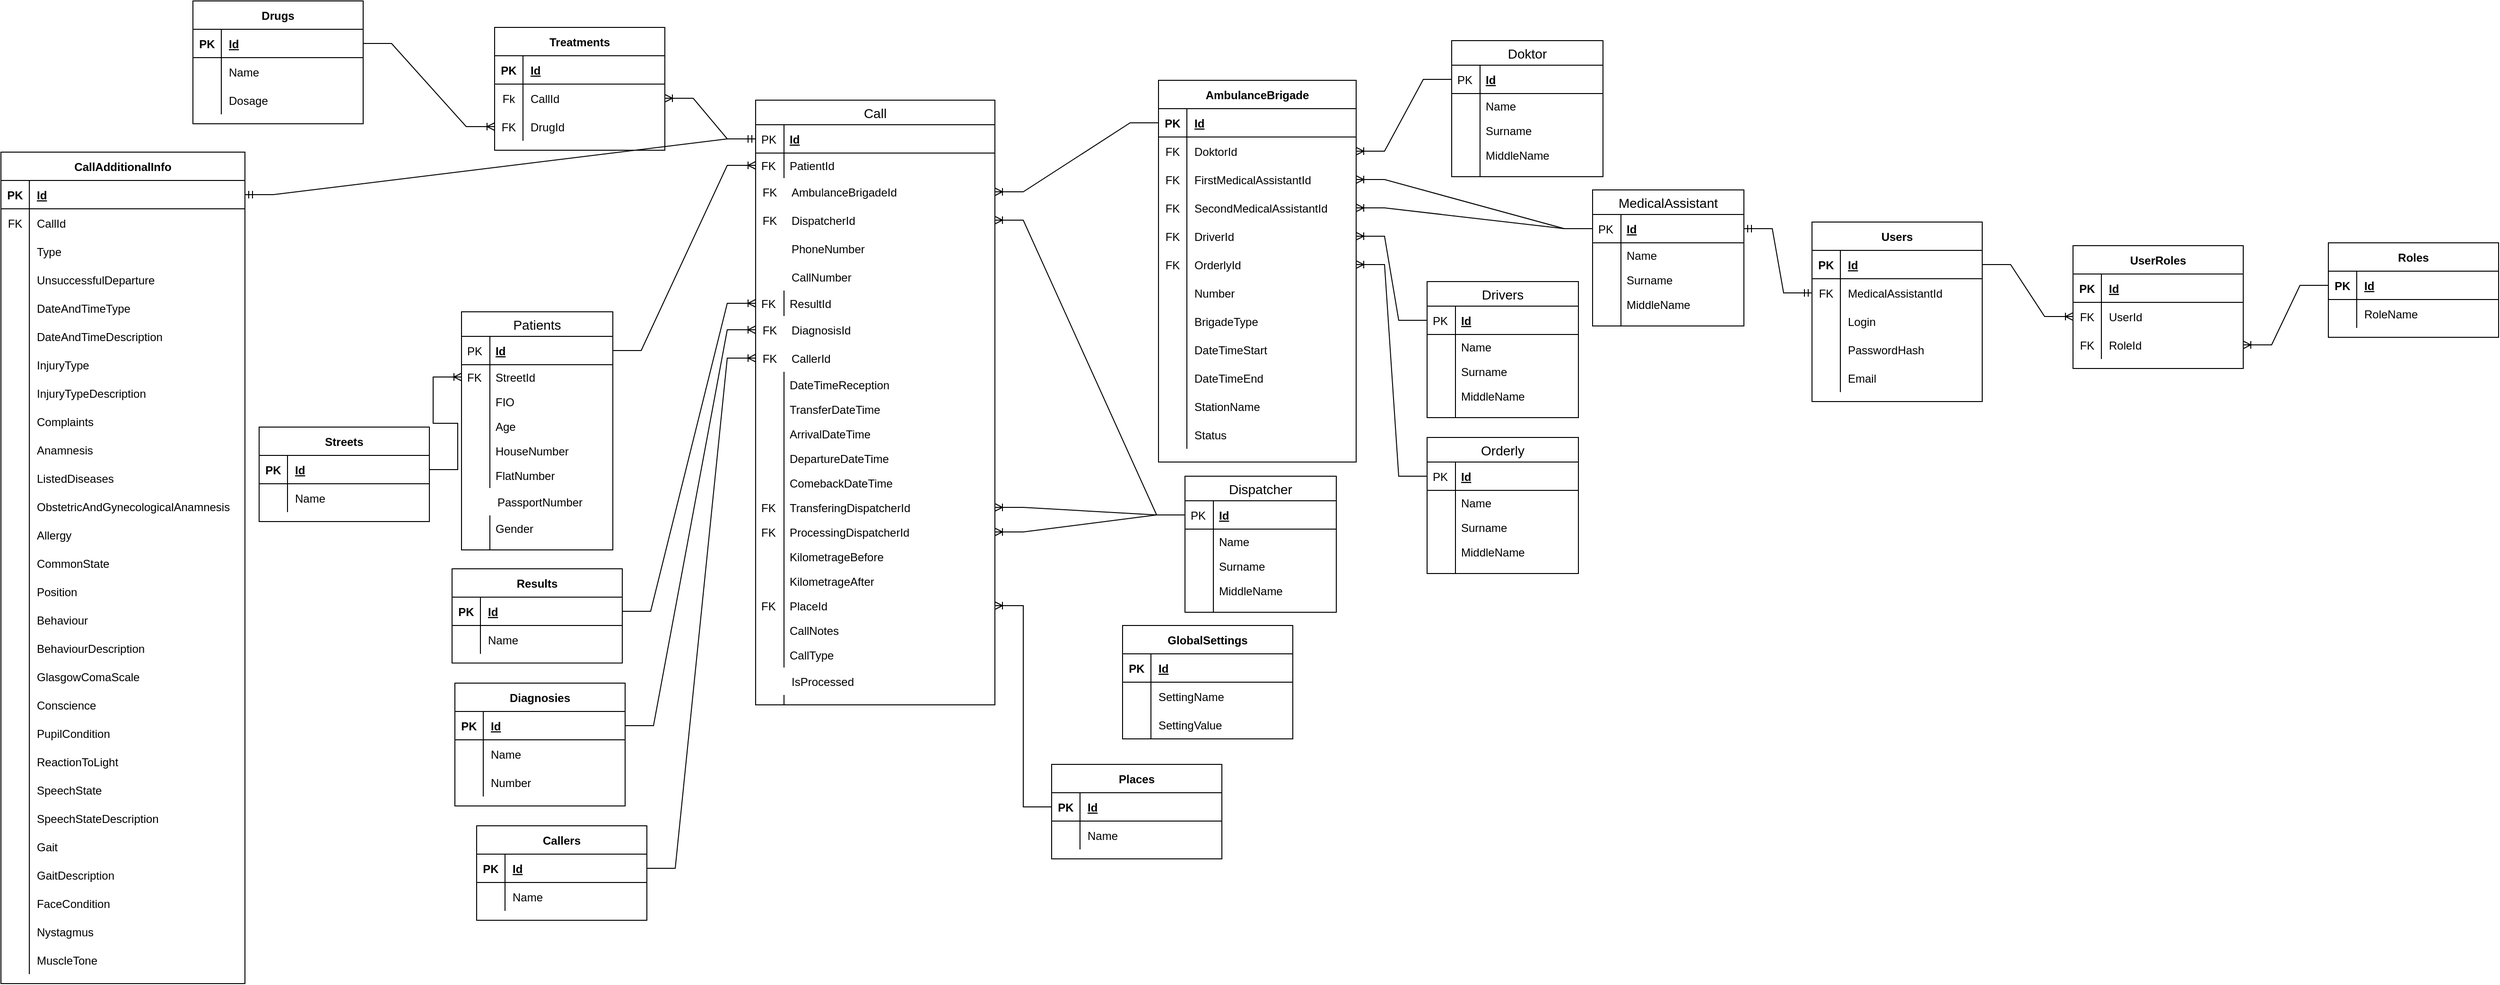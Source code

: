 <mxfile version="18.0.5" type="device"><diagram id="j4lk6knOGdsqaf_qtKKA" name="Page-1"><mxGraphModel dx="1126" dy="590" grid="0" gridSize="11" guides="1" tooltips="1" connect="1" arrows="1" fold="1" page="1" pageScale="1" pageWidth="3300" pageHeight="4681" math="0" shadow="0"><root><mxCell id="0"/><mxCell id="1" parent="0"/><mxCell id="YrctxMzLLQx7Gvt2rI-y-329" value="Call" style="swimlane;fontStyle=0;childLayout=stackLayout;horizontal=1;startSize=26;horizontalStack=0;resizeParent=1;resizeParentMax=0;resizeLast=0;collapsible=1;marginBottom=0;align=center;fontSize=14;" parent="1" vertex="1"><mxGeometry x="1400" y="281" width="253" height="640" as="geometry"/></mxCell><mxCell id="YrctxMzLLQx7Gvt2rI-y-330" value="Id" style="shape=partialRectangle;top=0;left=0;right=0;bottom=1;align=left;verticalAlign=middle;fillColor=none;spacingLeft=34;spacingRight=4;overflow=hidden;rotatable=0;points=[[0,0.5],[1,0.5]];portConstraint=eastwest;dropTarget=0;fontStyle=5;fontSize=12;" parent="YrctxMzLLQx7Gvt2rI-y-329" vertex="1"><mxGeometry y="26" width="253" height="30" as="geometry"/></mxCell><mxCell id="YrctxMzLLQx7Gvt2rI-y-331" value="PK" style="shape=partialRectangle;top=0;left=0;bottom=0;fillColor=none;align=left;verticalAlign=middle;spacingLeft=4;spacingRight=4;overflow=hidden;rotatable=0;points=[];portConstraint=eastwest;part=1;fontSize=12;" parent="YrctxMzLLQx7Gvt2rI-y-330" vertex="1" connectable="0"><mxGeometry width="30" height="30" as="geometry"/></mxCell><mxCell id="YrctxMzLLQx7Gvt2rI-y-332" value="PatientId" style="shape=partialRectangle;top=0;left=0;right=0;bottom=0;align=left;verticalAlign=top;fillColor=none;spacingLeft=34;spacingRight=4;overflow=hidden;rotatable=0;points=[[0,0.5],[1,0.5]];portConstraint=eastwest;dropTarget=0;fontSize=12;" parent="YrctxMzLLQx7Gvt2rI-y-329" vertex="1"><mxGeometry y="56" width="253" height="26" as="geometry"/></mxCell><mxCell id="YrctxMzLLQx7Gvt2rI-y-333" value="FK" style="shape=partialRectangle;top=0;left=0;bottom=0;fillColor=none;align=left;verticalAlign=top;spacingLeft=4;spacingRight=4;overflow=hidden;rotatable=0;points=[];portConstraint=eastwest;part=1;fontSize=12;" parent="YrctxMzLLQx7Gvt2rI-y-332" vertex="1" connectable="0"><mxGeometry width="30" height="26" as="geometry"/></mxCell><mxCell id="TYVRRCoxYH6df55AG5NI-137" value="" style="shape=table;startSize=0;container=1;collapsible=1;childLayout=tableLayout;fixedRows=1;rowLines=0;fontStyle=0;align=center;resizeLast=1;strokeColor=none;fillColor=none;collapsible=0;" parent="YrctxMzLLQx7Gvt2rI-y-329" vertex="1"><mxGeometry y="82" width="253" height="120" as="geometry"/></mxCell><mxCell id="TYVRRCoxYH6df55AG5NI-138" value="" style="shape=tableRow;horizontal=0;startSize=0;swimlaneHead=0;swimlaneBody=0;fillColor=none;collapsible=0;dropTarget=0;points=[[0,0.5],[1,0.5]];portConstraint=eastwest;top=0;left=0;right=0;bottom=0;" parent="TYVRRCoxYH6df55AG5NI-137" vertex="1"><mxGeometry width="253" height="30" as="geometry"/></mxCell><mxCell id="TYVRRCoxYH6df55AG5NI-139" value="FK" style="shape=partialRectangle;connectable=0;fillColor=none;top=0;left=0;bottom=0;right=0;fontStyle=0;overflow=hidden;" parent="TYVRRCoxYH6df55AG5NI-138" vertex="1"><mxGeometry width="30" height="30" as="geometry"><mxRectangle width="30" height="30" as="alternateBounds"/></mxGeometry></mxCell><mxCell id="TYVRRCoxYH6df55AG5NI-140" value="AmbulanceBrigadeId" style="shape=partialRectangle;connectable=0;fillColor=none;top=0;left=0;bottom=0;right=0;align=left;spacingLeft=6;fontStyle=0;overflow=hidden;" parent="TYVRRCoxYH6df55AG5NI-138" vertex="1"><mxGeometry x="30" width="223" height="30" as="geometry"><mxRectangle width="223" height="30" as="alternateBounds"/></mxGeometry></mxCell><mxCell id="txRBpxmlSZxrvdGuEbNj-14" value="" style="shape=tableRow;horizontal=0;startSize=0;swimlaneHead=0;swimlaneBody=0;fillColor=none;collapsible=0;dropTarget=0;points=[[0,0.5],[1,0.5]];portConstraint=eastwest;top=0;left=0;right=0;bottom=0;" parent="TYVRRCoxYH6df55AG5NI-137" vertex="1"><mxGeometry y="30" width="253" height="30" as="geometry"/></mxCell><mxCell id="txRBpxmlSZxrvdGuEbNj-15" value="FK" style="shape=partialRectangle;connectable=0;fillColor=none;top=0;left=0;bottom=0;right=0;fontStyle=0;overflow=hidden;" parent="txRBpxmlSZxrvdGuEbNj-14" vertex="1"><mxGeometry width="30" height="30" as="geometry"><mxRectangle width="30" height="30" as="alternateBounds"/></mxGeometry></mxCell><mxCell id="txRBpxmlSZxrvdGuEbNj-16" value="DispatcherId" style="shape=partialRectangle;connectable=0;fillColor=none;top=0;left=0;bottom=0;right=0;align=left;spacingLeft=6;fontStyle=0;overflow=hidden;" parent="txRBpxmlSZxrvdGuEbNj-14" vertex="1"><mxGeometry x="30" width="223" height="30" as="geometry"><mxRectangle width="223" height="30" as="alternateBounds"/></mxGeometry></mxCell><mxCell id="GApPQwOsFST3x7YXRKJ3-18" value="" style="shape=tableRow;horizontal=0;startSize=0;swimlaneHead=0;swimlaneBody=0;fillColor=none;collapsible=0;dropTarget=0;points=[[0,0.5],[1,0.5]];portConstraint=eastwest;top=0;left=0;right=0;bottom=0;" parent="TYVRRCoxYH6df55AG5NI-137" vertex="1"><mxGeometry y="60" width="253" height="30" as="geometry"/></mxCell><mxCell id="GApPQwOsFST3x7YXRKJ3-19" value="" style="shape=partialRectangle;connectable=0;fillColor=none;top=0;left=0;bottom=0;right=0;editable=1;overflow=hidden;" parent="GApPQwOsFST3x7YXRKJ3-18" vertex="1"><mxGeometry width="30" height="30" as="geometry"><mxRectangle width="30" height="30" as="alternateBounds"/></mxGeometry></mxCell><mxCell id="GApPQwOsFST3x7YXRKJ3-20" value="PhoneNumber" style="shape=partialRectangle;connectable=0;fillColor=none;top=0;left=0;bottom=0;right=0;align=left;spacingLeft=6;overflow=hidden;" parent="GApPQwOsFST3x7YXRKJ3-18" vertex="1"><mxGeometry x="30" width="223" height="30" as="geometry"><mxRectangle width="223" height="30" as="alternateBounds"/></mxGeometry></mxCell><mxCell id="JtcjjM12HXNCF2G8bgtq-9" value="" style="shape=tableRow;horizontal=0;startSize=0;swimlaneHead=0;swimlaneBody=0;fillColor=none;collapsible=0;dropTarget=0;points=[[0,0.5],[1,0.5]];portConstraint=eastwest;top=0;left=0;right=0;bottom=0;" parent="TYVRRCoxYH6df55AG5NI-137" vertex="1"><mxGeometry y="90" width="253" height="30" as="geometry"/></mxCell><mxCell id="JtcjjM12HXNCF2G8bgtq-10" value="" style="shape=partialRectangle;connectable=0;fillColor=none;top=0;left=0;bottom=0;right=0;editable=1;overflow=hidden;" parent="JtcjjM12HXNCF2G8bgtq-9" vertex="1"><mxGeometry width="30" height="30" as="geometry"><mxRectangle width="30" height="30" as="alternateBounds"/></mxGeometry></mxCell><mxCell id="JtcjjM12HXNCF2G8bgtq-11" value="CallNumber" style="shape=partialRectangle;connectable=0;fillColor=none;top=0;left=0;bottom=0;right=0;align=left;spacingLeft=6;overflow=hidden;" parent="JtcjjM12HXNCF2G8bgtq-9" vertex="1"><mxGeometry x="30" width="223" height="30" as="geometry"><mxRectangle width="223" height="30" as="alternateBounds"/></mxGeometry></mxCell><mxCell id="YrctxMzLLQx7Gvt2rI-y-336" value="ResultId" style="shape=partialRectangle;top=0;left=0;right=0;bottom=0;align=left;verticalAlign=top;fillColor=none;spacingLeft=34;spacingRight=4;overflow=hidden;rotatable=0;points=[[0,0.5],[1,0.5]];portConstraint=eastwest;dropTarget=0;fontSize=12;" parent="YrctxMzLLQx7Gvt2rI-y-329" vertex="1"><mxGeometry y="202" width="253" height="26" as="geometry"/></mxCell><mxCell id="YrctxMzLLQx7Gvt2rI-y-337" value="FK" style="shape=partialRectangle;top=0;left=0;bottom=0;fillColor=none;align=left;verticalAlign=top;spacingLeft=4;spacingRight=4;overflow=hidden;rotatable=0;points=[];portConstraint=eastwest;part=1;fontSize=12;" parent="YrctxMzLLQx7Gvt2rI-y-336" vertex="1" connectable="0"><mxGeometry width="30" height="26" as="geometry"/></mxCell><mxCell id="reKXZR_U9gYQO-wPzKtD-29" value="" style="shape=table;startSize=0;container=1;collapsible=1;childLayout=tableLayout;fixedRows=1;rowLines=0;fontStyle=0;align=center;resizeLast=1;strokeColor=none;fillColor=none;collapsible=0;" parent="YrctxMzLLQx7Gvt2rI-y-329" vertex="1"><mxGeometry y="228" width="253" height="60" as="geometry"/></mxCell><mxCell id="reKXZR_U9gYQO-wPzKtD-30" value="" style="shape=tableRow;horizontal=0;startSize=0;swimlaneHead=0;swimlaneBody=0;fillColor=none;collapsible=0;dropTarget=0;points=[[0,0.5],[1,0.5]];portConstraint=eastwest;top=0;left=0;right=0;bottom=0;" parent="reKXZR_U9gYQO-wPzKtD-29" vertex="1"><mxGeometry width="253" height="30" as="geometry"/></mxCell><mxCell id="reKXZR_U9gYQO-wPzKtD-31" value="FK" style="shape=partialRectangle;connectable=0;fillColor=none;top=0;left=0;bottom=0;right=0;fontStyle=0;overflow=hidden;" parent="reKXZR_U9gYQO-wPzKtD-30" vertex="1"><mxGeometry width="30" height="30" as="geometry"><mxRectangle width="30" height="30" as="alternateBounds"/></mxGeometry></mxCell><mxCell id="reKXZR_U9gYQO-wPzKtD-32" value="DiagnosisId" style="shape=partialRectangle;connectable=0;fillColor=none;top=0;left=0;bottom=0;right=0;align=left;spacingLeft=6;fontStyle=0;overflow=hidden;" parent="reKXZR_U9gYQO-wPzKtD-30" vertex="1"><mxGeometry x="30" width="223" height="30" as="geometry"><mxRectangle width="223" height="30" as="alternateBounds"/></mxGeometry></mxCell><mxCell id="GApPQwOsFST3x7YXRKJ3-1" value="" style="shape=tableRow;horizontal=0;startSize=0;swimlaneHead=0;swimlaneBody=0;fillColor=none;collapsible=0;dropTarget=0;points=[[0,0.5],[1,0.5]];portConstraint=eastwest;top=0;left=0;right=0;bottom=0;" parent="reKXZR_U9gYQO-wPzKtD-29" vertex="1"><mxGeometry y="30" width="253" height="30" as="geometry"/></mxCell><mxCell id="GApPQwOsFST3x7YXRKJ3-2" value="FK" style="shape=partialRectangle;connectable=0;fillColor=none;top=0;left=0;bottom=0;right=0;editable=1;overflow=hidden;" parent="GApPQwOsFST3x7YXRKJ3-1" vertex="1"><mxGeometry width="30" height="30" as="geometry"><mxRectangle width="30" height="30" as="alternateBounds"/></mxGeometry></mxCell><mxCell id="GApPQwOsFST3x7YXRKJ3-3" value="CallerId" style="shape=partialRectangle;connectable=0;fillColor=none;top=0;left=0;bottom=0;right=0;align=left;spacingLeft=6;overflow=hidden;" parent="GApPQwOsFST3x7YXRKJ3-1" vertex="1"><mxGeometry x="30" width="223" height="30" as="geometry"><mxRectangle width="223" height="30" as="alternateBounds"/></mxGeometry></mxCell><mxCell id="YrctxMzLLQx7Gvt2rI-y-354" value="DateTimeReception" style="shape=partialRectangle;top=0;left=0;right=0;bottom=0;align=left;verticalAlign=top;fillColor=none;spacingLeft=34;spacingRight=4;overflow=hidden;rotatable=0;points=[[0,0.5],[1,0.5]];portConstraint=eastwest;dropTarget=0;fontSize=12;" parent="YrctxMzLLQx7Gvt2rI-y-329" vertex="1"><mxGeometry y="288" width="253" height="26" as="geometry"/></mxCell><mxCell id="YrctxMzLLQx7Gvt2rI-y-355" value="" style="shape=partialRectangle;top=0;left=0;bottom=0;fillColor=none;align=left;verticalAlign=top;spacingLeft=4;spacingRight=4;overflow=hidden;rotatable=0;points=[];portConstraint=eastwest;part=1;fontSize=12;" parent="YrctxMzLLQx7Gvt2rI-y-354" vertex="1" connectable="0"><mxGeometry width="30" height="26" as="geometry"/></mxCell><mxCell id="YrctxMzLLQx7Gvt2rI-y-356" value="TransferDateTime" style="shape=partialRectangle;top=0;left=0;right=0;bottom=0;align=left;verticalAlign=top;fillColor=none;spacingLeft=34;spacingRight=4;overflow=hidden;rotatable=0;points=[[0,0.5],[1,0.5]];portConstraint=eastwest;dropTarget=0;fontSize=12;" parent="YrctxMzLLQx7Gvt2rI-y-329" vertex="1"><mxGeometry y="314" width="253" height="26" as="geometry"/></mxCell><mxCell id="YrctxMzLLQx7Gvt2rI-y-357" value="" style="shape=partialRectangle;top=0;left=0;bottom=0;fillColor=none;align=left;verticalAlign=top;spacingLeft=4;spacingRight=4;overflow=hidden;rotatable=0;points=[];portConstraint=eastwest;part=1;fontSize=12;" parent="YrctxMzLLQx7Gvt2rI-y-356" vertex="1" connectable="0"><mxGeometry width="30" height="26" as="geometry"/></mxCell><mxCell id="YrctxMzLLQx7Gvt2rI-y-358" value="ArrivalDateTime" style="shape=partialRectangle;top=0;left=0;right=0;bottom=0;align=left;verticalAlign=top;fillColor=none;spacingLeft=34;spacingRight=4;overflow=hidden;rotatable=0;points=[[0,0.5],[1,0.5]];portConstraint=eastwest;dropTarget=0;fontSize=12;" parent="YrctxMzLLQx7Gvt2rI-y-329" vertex="1"><mxGeometry y="340" width="253" height="26" as="geometry"/></mxCell><mxCell id="YrctxMzLLQx7Gvt2rI-y-359" value="" style="shape=partialRectangle;top=0;left=0;bottom=0;fillColor=none;align=left;verticalAlign=top;spacingLeft=4;spacingRight=4;overflow=hidden;rotatable=0;points=[];portConstraint=eastwest;part=1;fontSize=12;" parent="YrctxMzLLQx7Gvt2rI-y-358" vertex="1" connectable="0"><mxGeometry width="30" height="26" as="geometry"/></mxCell><mxCell id="YrctxMzLLQx7Gvt2rI-y-360" value="DepartureDateTime" style="shape=partialRectangle;top=0;left=0;right=0;bottom=0;align=left;verticalAlign=top;fillColor=none;spacingLeft=34;spacingRight=4;overflow=hidden;rotatable=0;points=[[0,0.5],[1,0.5]];portConstraint=eastwest;dropTarget=0;fontSize=12;" parent="YrctxMzLLQx7Gvt2rI-y-329" vertex="1"><mxGeometry y="366" width="253" height="26" as="geometry"/></mxCell><mxCell id="YrctxMzLLQx7Gvt2rI-y-361" value="" style="shape=partialRectangle;top=0;left=0;bottom=0;fillColor=none;align=left;verticalAlign=top;spacingLeft=4;spacingRight=4;overflow=hidden;rotatable=0;points=[];portConstraint=eastwest;part=1;fontSize=12;" parent="YrctxMzLLQx7Gvt2rI-y-360" vertex="1" connectable="0"><mxGeometry width="30" height="26" as="geometry"/></mxCell><mxCell id="YrctxMzLLQx7Gvt2rI-y-362" value="ComebackDateTime" style="shape=partialRectangle;top=0;left=0;right=0;bottom=0;align=left;verticalAlign=top;fillColor=none;spacingLeft=34;spacingRight=4;overflow=hidden;rotatable=0;points=[[0,0.5],[1,0.5]];portConstraint=eastwest;dropTarget=0;fontSize=12;" parent="YrctxMzLLQx7Gvt2rI-y-329" vertex="1"><mxGeometry y="392" width="253" height="26" as="geometry"/></mxCell><mxCell id="YrctxMzLLQx7Gvt2rI-y-363" value="" style="shape=partialRectangle;top=0;left=0;bottom=0;fillColor=none;align=left;verticalAlign=top;spacingLeft=4;spacingRight=4;overflow=hidden;rotatable=0;points=[];portConstraint=eastwest;part=1;fontSize=12;" parent="YrctxMzLLQx7Gvt2rI-y-362" vertex="1" connectable="0"><mxGeometry width="30" height="26" as="geometry"/></mxCell><mxCell id="YrctxMzLLQx7Gvt2rI-y-364" value="TransferingDispatcherId" style="shape=partialRectangle;top=0;left=0;right=0;bottom=0;align=left;verticalAlign=top;fillColor=none;spacingLeft=34;spacingRight=4;overflow=hidden;rotatable=0;points=[[0,0.5],[1,0.5]];portConstraint=eastwest;dropTarget=0;fontSize=12;" parent="YrctxMzLLQx7Gvt2rI-y-329" vertex="1"><mxGeometry y="418" width="253" height="26" as="geometry"/></mxCell><mxCell id="YrctxMzLLQx7Gvt2rI-y-365" value="FK" style="shape=partialRectangle;top=0;left=0;bottom=0;fillColor=none;align=left;verticalAlign=top;spacingLeft=4;spacingRight=4;overflow=hidden;rotatable=0;points=[];portConstraint=eastwest;part=1;fontSize=12;" parent="YrctxMzLLQx7Gvt2rI-y-364" vertex="1" connectable="0"><mxGeometry width="30" height="26" as="geometry"/></mxCell><mxCell id="YrctxMzLLQx7Gvt2rI-y-366" value="ProcessingDispatcherId" style="shape=partialRectangle;top=0;left=0;right=0;bottom=0;align=left;verticalAlign=top;fillColor=none;spacingLeft=34;spacingRight=4;overflow=hidden;rotatable=0;points=[[0,0.5],[1,0.5]];portConstraint=eastwest;dropTarget=0;fontSize=12;" parent="YrctxMzLLQx7Gvt2rI-y-329" vertex="1"><mxGeometry y="444" width="253" height="26" as="geometry"/></mxCell><mxCell id="YrctxMzLLQx7Gvt2rI-y-367" value="FK" style="shape=partialRectangle;top=0;left=0;bottom=0;fillColor=none;align=left;verticalAlign=top;spacingLeft=4;spacingRight=4;overflow=hidden;rotatable=0;points=[];portConstraint=eastwest;part=1;fontSize=12;" parent="YrctxMzLLQx7Gvt2rI-y-366" vertex="1" connectable="0"><mxGeometry width="30" height="26" as="geometry"/></mxCell><mxCell id="YrctxMzLLQx7Gvt2rI-y-368" value="KilometrageBefore" style="shape=partialRectangle;top=0;left=0;right=0;bottom=0;align=left;verticalAlign=top;fillColor=none;spacingLeft=34;spacingRight=4;overflow=hidden;rotatable=0;points=[[0,0.5],[1,0.5]];portConstraint=eastwest;dropTarget=0;fontSize=12;" parent="YrctxMzLLQx7Gvt2rI-y-329" vertex="1"><mxGeometry y="470" width="253" height="26" as="geometry"/></mxCell><mxCell id="YrctxMzLLQx7Gvt2rI-y-369" value="" style="shape=partialRectangle;top=0;left=0;bottom=0;fillColor=none;align=left;verticalAlign=top;spacingLeft=4;spacingRight=4;overflow=hidden;rotatable=0;points=[];portConstraint=eastwest;part=1;fontSize=12;" parent="YrctxMzLLQx7Gvt2rI-y-368" vertex="1" connectable="0"><mxGeometry width="30" height="26" as="geometry"/></mxCell><mxCell id="YrctxMzLLQx7Gvt2rI-y-370" value="KilometrageAfter" style="shape=partialRectangle;top=0;left=0;right=0;bottom=0;align=left;verticalAlign=top;fillColor=none;spacingLeft=34;spacingRight=4;overflow=hidden;rotatable=0;points=[[0,0.5],[1,0.5]];portConstraint=eastwest;dropTarget=0;fontSize=12;" parent="YrctxMzLLQx7Gvt2rI-y-329" vertex="1"><mxGeometry y="496" width="253" height="26" as="geometry"/></mxCell><mxCell id="YrctxMzLLQx7Gvt2rI-y-371" value="" style="shape=partialRectangle;top=0;left=0;bottom=0;fillColor=none;align=left;verticalAlign=top;spacingLeft=4;spacingRight=4;overflow=hidden;rotatable=0;points=[];portConstraint=eastwest;part=1;fontSize=12;" parent="YrctxMzLLQx7Gvt2rI-y-370" vertex="1" connectable="0"><mxGeometry width="30" height="26" as="geometry"/></mxCell><mxCell id="YrctxMzLLQx7Gvt2rI-y-372" value="PlaceId" style="shape=partialRectangle;top=0;left=0;right=0;bottom=0;align=left;verticalAlign=top;fillColor=none;spacingLeft=34;spacingRight=4;overflow=hidden;rotatable=0;points=[[0,0.5],[1,0.5]];portConstraint=eastwest;dropTarget=0;fontSize=12;" parent="YrctxMzLLQx7Gvt2rI-y-329" vertex="1"><mxGeometry y="522" width="253" height="26" as="geometry"/></mxCell><mxCell id="YrctxMzLLQx7Gvt2rI-y-373" value="FK" style="shape=partialRectangle;top=0;left=0;bottom=0;fillColor=none;align=left;verticalAlign=top;spacingLeft=4;spacingRight=4;overflow=hidden;rotatable=0;points=[];portConstraint=eastwest;part=1;fontSize=12;" parent="YrctxMzLLQx7Gvt2rI-y-372" vertex="1" connectable="0"><mxGeometry width="30" height="26" as="geometry"/></mxCell><mxCell id="YrctxMzLLQx7Gvt2rI-y-374" value="CallNotes" style="shape=partialRectangle;top=0;left=0;right=0;bottom=0;align=left;verticalAlign=top;fillColor=none;spacingLeft=34;spacingRight=4;overflow=hidden;rotatable=0;points=[[0,0.5],[1,0.5]];portConstraint=eastwest;dropTarget=0;fontSize=12;" parent="YrctxMzLLQx7Gvt2rI-y-329" vertex="1"><mxGeometry y="548" width="253" height="26" as="geometry"/></mxCell><mxCell id="YrctxMzLLQx7Gvt2rI-y-375" value="" style="shape=partialRectangle;top=0;left=0;bottom=0;fillColor=none;align=left;verticalAlign=top;spacingLeft=4;spacingRight=4;overflow=hidden;rotatable=0;points=[];portConstraint=eastwest;part=1;fontSize=12;" parent="YrctxMzLLQx7Gvt2rI-y-374" vertex="1" connectable="0"><mxGeometry width="30" height="26" as="geometry"/></mxCell><mxCell id="YrctxMzLLQx7Gvt2rI-y-380" value="CallType" style="shape=partialRectangle;top=0;left=0;right=0;bottom=0;align=left;verticalAlign=top;fillColor=none;spacingLeft=34;spacingRight=4;overflow=hidden;rotatable=0;points=[[0,0.5],[1,0.5]];portConstraint=eastwest;dropTarget=0;fontSize=12;" parent="YrctxMzLLQx7Gvt2rI-y-329" vertex="1"><mxGeometry y="574" width="253" height="26" as="geometry"/></mxCell><mxCell id="YrctxMzLLQx7Gvt2rI-y-381" value="" style="shape=partialRectangle;top=0;left=0;bottom=0;fillColor=none;align=left;verticalAlign=top;spacingLeft=4;spacingRight=4;overflow=hidden;rotatable=0;points=[];portConstraint=eastwest;part=1;fontSize=12;" parent="YrctxMzLLQx7Gvt2rI-y-380" vertex="1" connectable="0"><mxGeometry width="30" height="26" as="geometry"/></mxCell><mxCell id="1tVD-g_gwvWMEO2DLGFN-13" value="" style="shape=table;startSize=0;container=1;collapsible=1;childLayout=tableLayout;fixedRows=1;rowLines=0;fontStyle=0;align=center;resizeLast=1;strokeColor=none;fillColor=none;collapsible=0;" parent="YrctxMzLLQx7Gvt2rI-y-329" vertex="1"><mxGeometry y="600" width="253" height="30" as="geometry"/></mxCell><mxCell id="1tVD-g_gwvWMEO2DLGFN-14" value="" style="shape=tableRow;horizontal=0;startSize=0;swimlaneHead=0;swimlaneBody=0;fillColor=none;collapsible=0;dropTarget=0;points=[[0,0.5],[1,0.5]];portConstraint=eastwest;top=0;left=0;right=0;bottom=0;" parent="1tVD-g_gwvWMEO2DLGFN-13" vertex="1"><mxGeometry width="253" height="30" as="geometry"/></mxCell><mxCell id="1tVD-g_gwvWMEO2DLGFN-15" value="" style="shape=partialRectangle;connectable=0;fillColor=none;top=0;left=0;bottom=0;right=0;editable=1;overflow=hidden;" parent="1tVD-g_gwvWMEO2DLGFN-14" vertex="1"><mxGeometry width="30" height="30" as="geometry"><mxRectangle width="30" height="30" as="alternateBounds"/></mxGeometry></mxCell><mxCell id="1tVD-g_gwvWMEO2DLGFN-16" value="IsProcessed" style="shape=partialRectangle;connectable=0;fillColor=none;top=0;left=0;bottom=0;right=0;align=left;spacingLeft=6;overflow=hidden;" parent="1tVD-g_gwvWMEO2DLGFN-14" vertex="1"><mxGeometry x="30" width="223" height="30" as="geometry"><mxRectangle width="223" height="30" as="alternateBounds"/></mxGeometry></mxCell><mxCell id="YrctxMzLLQx7Gvt2rI-y-378" value="" style="shape=partialRectangle;top=0;left=0;right=0;bottom=0;align=left;verticalAlign=top;fillColor=none;spacingLeft=34;spacingRight=4;overflow=hidden;rotatable=0;points=[[0,0.5],[1,0.5]];portConstraint=eastwest;dropTarget=0;fontSize=12;" parent="YrctxMzLLQx7Gvt2rI-y-329" vertex="1"><mxGeometry y="630" width="253" height="10" as="geometry"/></mxCell><mxCell id="YrctxMzLLQx7Gvt2rI-y-379" value="" style="shape=partialRectangle;top=0;left=0;bottom=0;fillColor=none;align=left;verticalAlign=top;spacingLeft=4;spacingRight=4;overflow=hidden;rotatable=0;points=[];portConstraint=eastwest;part=1;fontSize=12;" parent="YrctxMzLLQx7Gvt2rI-y-378" vertex="1" connectable="0"><mxGeometry width="30" height="10" as="geometry"/></mxCell><mxCell id="YrctxMzLLQx7Gvt2rI-y-382" value="Patients" style="swimlane;fontStyle=0;childLayout=stackLayout;horizontal=1;startSize=26;horizontalStack=0;resizeParent=1;resizeParentMax=0;resizeLast=0;collapsible=1;marginBottom=0;align=center;fontSize=14;" parent="1" vertex="1"><mxGeometry x="1089" y="505" width="160" height="252" as="geometry"/></mxCell><mxCell id="YrctxMzLLQx7Gvt2rI-y-383" value="Id" style="shape=partialRectangle;top=0;left=0;right=0;bottom=1;align=left;verticalAlign=middle;fillColor=none;spacingLeft=34;spacingRight=4;overflow=hidden;rotatable=0;points=[[0,0.5],[1,0.5]];portConstraint=eastwest;dropTarget=0;fontStyle=5;fontSize=12;" parent="YrctxMzLLQx7Gvt2rI-y-382" vertex="1"><mxGeometry y="26" width="160" height="30" as="geometry"/></mxCell><mxCell id="YrctxMzLLQx7Gvt2rI-y-384" value="PK" style="shape=partialRectangle;top=0;left=0;bottom=0;fillColor=none;align=left;verticalAlign=middle;spacingLeft=4;spacingRight=4;overflow=hidden;rotatable=0;points=[];portConstraint=eastwest;part=1;fontSize=12;" parent="YrctxMzLLQx7Gvt2rI-y-383" vertex="1" connectable="0"><mxGeometry width="30" height="30" as="geometry"/></mxCell><mxCell id="YrctxMzLLQx7Gvt2rI-y-391" value="StreetId" style="shape=partialRectangle;top=0;left=0;right=0;bottom=0;align=left;verticalAlign=top;fillColor=none;spacingLeft=34;spacingRight=4;overflow=hidden;rotatable=0;points=[[0,0.5],[1,0.5]];portConstraint=eastwest;dropTarget=0;fontSize=12;" parent="YrctxMzLLQx7Gvt2rI-y-382" vertex="1"><mxGeometry y="56" width="160" height="26" as="geometry"/></mxCell><mxCell id="YrctxMzLLQx7Gvt2rI-y-392" value="FK" style="shape=partialRectangle;top=0;left=0;bottom=0;fillColor=none;align=left;verticalAlign=top;spacingLeft=4;spacingRight=4;overflow=hidden;rotatable=0;points=[];portConstraint=eastwest;part=1;fontSize=12;" parent="YrctxMzLLQx7Gvt2rI-y-391" vertex="1" connectable="0"><mxGeometry width="30" height="26" as="geometry"/></mxCell><mxCell id="YrctxMzLLQx7Gvt2rI-y-385" value="FIO" style="shape=partialRectangle;top=0;left=0;right=0;bottom=0;align=left;verticalAlign=top;fillColor=none;spacingLeft=34;spacingRight=4;overflow=hidden;rotatable=0;points=[[0,0.5],[1,0.5]];portConstraint=eastwest;dropTarget=0;fontSize=12;" parent="YrctxMzLLQx7Gvt2rI-y-382" vertex="1"><mxGeometry y="82" width="160" height="26" as="geometry"/></mxCell><mxCell id="YrctxMzLLQx7Gvt2rI-y-386" value="" style="shape=partialRectangle;top=0;left=0;bottom=0;fillColor=none;align=left;verticalAlign=top;spacingLeft=4;spacingRight=4;overflow=hidden;rotatable=0;points=[];portConstraint=eastwest;part=1;fontSize=12;" parent="YrctxMzLLQx7Gvt2rI-y-385" vertex="1" connectable="0"><mxGeometry width="30" height="26" as="geometry"/></mxCell><mxCell id="YrctxMzLLQx7Gvt2rI-y-387" value="Age" style="shape=partialRectangle;top=0;left=0;right=0;bottom=0;align=left;verticalAlign=top;fillColor=none;spacingLeft=34;spacingRight=4;overflow=hidden;rotatable=0;points=[[0,0.5],[1,0.5]];portConstraint=eastwest;dropTarget=0;fontSize=12;" parent="YrctxMzLLQx7Gvt2rI-y-382" vertex="1"><mxGeometry y="108" width="160" height="26" as="geometry"/></mxCell><mxCell id="YrctxMzLLQx7Gvt2rI-y-388" value="" style="shape=partialRectangle;top=0;left=0;bottom=0;fillColor=none;align=left;verticalAlign=top;spacingLeft=4;spacingRight=4;overflow=hidden;rotatable=0;points=[];portConstraint=eastwest;part=1;fontSize=12;" parent="YrctxMzLLQx7Gvt2rI-y-387" vertex="1" connectable="0"><mxGeometry width="30" height="26" as="geometry"/></mxCell><mxCell id="YrctxMzLLQx7Gvt2rI-y-393" value="HouseNumber" style="shape=partialRectangle;top=0;left=0;right=0;bottom=0;align=left;verticalAlign=top;fillColor=none;spacingLeft=34;spacingRight=4;overflow=hidden;rotatable=0;points=[[0,0.5],[1,0.5]];portConstraint=eastwest;dropTarget=0;fontSize=12;" parent="YrctxMzLLQx7Gvt2rI-y-382" vertex="1"><mxGeometry y="134" width="160" height="26" as="geometry"/></mxCell><mxCell id="YrctxMzLLQx7Gvt2rI-y-394" value="" style="shape=partialRectangle;top=0;left=0;bottom=0;fillColor=none;align=left;verticalAlign=top;spacingLeft=4;spacingRight=4;overflow=hidden;rotatable=0;points=[];portConstraint=eastwest;part=1;fontSize=12;" parent="YrctxMzLLQx7Gvt2rI-y-393" vertex="1" connectable="0"><mxGeometry width="30" height="26" as="geometry"/></mxCell><mxCell id="YrctxMzLLQx7Gvt2rI-y-395" value="FlatNumber" style="shape=partialRectangle;top=0;left=0;right=0;bottom=0;align=left;verticalAlign=top;fillColor=none;spacingLeft=34;spacingRight=4;overflow=hidden;rotatable=0;points=[[0,0.5],[1,0.5]];portConstraint=eastwest;dropTarget=0;fontSize=12;" parent="YrctxMzLLQx7Gvt2rI-y-382" vertex="1"><mxGeometry y="160" width="160" height="26" as="geometry"/></mxCell><mxCell id="YrctxMzLLQx7Gvt2rI-y-396" value="" style="shape=partialRectangle;top=0;left=0;bottom=0;fillColor=none;align=left;verticalAlign=top;spacingLeft=4;spacingRight=4;overflow=hidden;rotatable=0;points=[];portConstraint=eastwest;part=1;fontSize=12;" parent="YrctxMzLLQx7Gvt2rI-y-395" vertex="1" connectable="0"><mxGeometry width="30" height="26" as="geometry"/></mxCell><mxCell id="C6O5Ykc8KoAvlxvS-Z7v-15" value="" style="shape=table;startSize=0;container=1;collapsible=1;childLayout=tableLayout;fixedRows=1;rowLines=0;fontStyle=0;align=center;resizeLast=1;strokeColor=none;fillColor=none;collapsible=0;" parent="YrctxMzLLQx7Gvt2rI-y-382" vertex="1"><mxGeometry y="186" width="160" height="30" as="geometry"/></mxCell><mxCell id="C6O5Ykc8KoAvlxvS-Z7v-16" value="" style="shape=tableRow;horizontal=0;startSize=0;swimlaneHead=0;swimlaneBody=0;fillColor=none;collapsible=0;dropTarget=0;points=[[0,0.5],[1,0.5]];portConstraint=eastwest;top=0;left=0;right=0;bottom=0;" parent="C6O5Ykc8KoAvlxvS-Z7v-15" vertex="1"><mxGeometry width="160" height="30" as="geometry"/></mxCell><mxCell id="C6O5Ykc8KoAvlxvS-Z7v-17" value="" style="shape=partialRectangle;connectable=0;fillColor=none;top=0;left=0;bottom=0;right=0;editable=1;overflow=hidden;" parent="C6O5Ykc8KoAvlxvS-Z7v-16" vertex="1"><mxGeometry width="30" height="30" as="geometry"><mxRectangle width="30" height="30" as="alternateBounds"/></mxGeometry></mxCell><mxCell id="C6O5Ykc8KoAvlxvS-Z7v-18" value="PassportNumber" style="shape=partialRectangle;connectable=0;fillColor=none;top=0;left=0;bottom=0;right=0;align=left;spacingLeft=6;overflow=hidden;" parent="C6O5Ykc8KoAvlxvS-Z7v-16" vertex="1"><mxGeometry x="30" width="130" height="30" as="geometry"><mxRectangle width="130" height="30" as="alternateBounds"/></mxGeometry></mxCell><mxCell id="YrctxMzLLQx7Gvt2rI-y-397" value="Gender" style="shape=partialRectangle;top=0;left=0;right=0;bottom=0;align=left;verticalAlign=top;fillColor=none;spacingLeft=34;spacingRight=4;overflow=hidden;rotatable=0;points=[[0,0.5],[1,0.5]];portConstraint=eastwest;dropTarget=0;fontSize=12;" parent="YrctxMzLLQx7Gvt2rI-y-382" vertex="1"><mxGeometry y="216" width="160" height="26" as="geometry"/></mxCell><mxCell id="YrctxMzLLQx7Gvt2rI-y-398" value="" style="shape=partialRectangle;top=0;left=0;bottom=0;fillColor=none;align=left;verticalAlign=top;spacingLeft=4;spacingRight=4;overflow=hidden;rotatable=0;points=[];portConstraint=eastwest;part=1;fontSize=12;" parent="YrctxMzLLQx7Gvt2rI-y-397" vertex="1" connectable="0"><mxGeometry width="30" height="26" as="geometry"/></mxCell><mxCell id="YrctxMzLLQx7Gvt2rI-y-403" value="" style="shape=partialRectangle;top=0;left=0;right=0;bottom=0;align=left;verticalAlign=top;fillColor=none;spacingLeft=34;spacingRight=4;overflow=hidden;rotatable=0;points=[[0,0.5],[1,0.5]];portConstraint=eastwest;dropTarget=0;fontSize=12;" parent="YrctxMzLLQx7Gvt2rI-y-382" vertex="1"><mxGeometry y="242" width="160" height="10" as="geometry"/></mxCell><mxCell id="YrctxMzLLQx7Gvt2rI-y-404" value="" style="shape=partialRectangle;top=0;left=0;bottom=0;fillColor=none;align=left;verticalAlign=top;spacingLeft=4;spacingRight=4;overflow=hidden;rotatable=0;points=[];portConstraint=eastwest;part=1;fontSize=12;" parent="YrctxMzLLQx7Gvt2rI-y-403" vertex="1" connectable="0"><mxGeometry width="30" height="10" as="geometry"/></mxCell><mxCell id="YrctxMzLLQx7Gvt2rI-y-267" value="Orderly" style="swimlane;fontStyle=0;childLayout=stackLayout;horizontal=1;startSize=26;horizontalStack=0;resizeParent=1;resizeParentMax=0;resizeLast=0;collapsible=1;marginBottom=0;align=center;fontSize=14;" parent="1" vertex="1"><mxGeometry x="2110" y="638" width="160" height="144" as="geometry"/></mxCell><mxCell id="YrctxMzLLQx7Gvt2rI-y-268" value="Id" style="shape=partialRectangle;top=0;left=0;right=0;bottom=1;align=left;verticalAlign=middle;fillColor=none;spacingLeft=34;spacingRight=4;overflow=hidden;rotatable=0;points=[[0,0.5],[1,0.5]];portConstraint=eastwest;dropTarget=0;fontStyle=5;fontSize=12;" parent="YrctxMzLLQx7Gvt2rI-y-267" vertex="1"><mxGeometry y="26" width="160" height="30" as="geometry"/></mxCell><mxCell id="YrctxMzLLQx7Gvt2rI-y-269" value="PK" style="shape=partialRectangle;top=0;left=0;bottom=0;fillColor=none;align=left;verticalAlign=middle;spacingLeft=4;spacingRight=4;overflow=hidden;rotatable=0;points=[];portConstraint=eastwest;part=1;fontSize=12;" parent="YrctxMzLLQx7Gvt2rI-y-268" vertex="1" connectable="0"><mxGeometry width="30" height="30" as="geometry"/></mxCell><mxCell id="YrctxMzLLQx7Gvt2rI-y-270" value="Name" style="shape=partialRectangle;top=0;left=0;right=0;bottom=0;align=left;verticalAlign=top;fillColor=none;spacingLeft=34;spacingRight=4;overflow=hidden;rotatable=0;points=[[0,0.5],[1,0.5]];portConstraint=eastwest;dropTarget=0;fontSize=12;" parent="YrctxMzLLQx7Gvt2rI-y-267" vertex="1"><mxGeometry y="56" width="160" height="26" as="geometry"/></mxCell><mxCell id="YrctxMzLLQx7Gvt2rI-y-271" value="" style="shape=partialRectangle;top=0;left=0;bottom=0;fillColor=none;align=left;verticalAlign=top;spacingLeft=4;spacingRight=4;overflow=hidden;rotatable=0;points=[];portConstraint=eastwest;part=1;fontSize=12;" parent="YrctxMzLLQx7Gvt2rI-y-270" vertex="1" connectable="0"><mxGeometry width="30" height="26" as="geometry"/></mxCell><mxCell id="YrctxMzLLQx7Gvt2rI-y-272" value="Surname" style="shape=partialRectangle;top=0;left=0;right=0;bottom=0;align=left;verticalAlign=top;fillColor=none;spacingLeft=34;spacingRight=4;overflow=hidden;rotatable=0;points=[[0,0.5],[1,0.5]];portConstraint=eastwest;dropTarget=0;fontSize=12;" parent="YrctxMzLLQx7Gvt2rI-y-267" vertex="1"><mxGeometry y="82" width="160" height="26" as="geometry"/></mxCell><mxCell id="YrctxMzLLQx7Gvt2rI-y-273" value="" style="shape=partialRectangle;top=0;left=0;bottom=0;fillColor=none;align=left;verticalAlign=top;spacingLeft=4;spacingRight=4;overflow=hidden;rotatable=0;points=[];portConstraint=eastwest;part=1;fontSize=12;" parent="YrctxMzLLQx7Gvt2rI-y-272" vertex="1" connectable="0"><mxGeometry width="30" height="26" as="geometry"/></mxCell><mxCell id="YrctxMzLLQx7Gvt2rI-y-274" value="MiddleName" style="shape=partialRectangle;top=0;left=0;right=0;bottom=0;align=left;verticalAlign=top;fillColor=none;spacingLeft=34;spacingRight=4;overflow=hidden;rotatable=0;points=[[0,0.5],[1,0.5]];portConstraint=eastwest;dropTarget=0;fontSize=12;" parent="YrctxMzLLQx7Gvt2rI-y-267" vertex="1"><mxGeometry y="108" width="160" height="26" as="geometry"/></mxCell><mxCell id="YrctxMzLLQx7Gvt2rI-y-275" value="" style="shape=partialRectangle;top=0;left=0;bottom=0;fillColor=none;align=left;verticalAlign=top;spacingLeft=4;spacingRight=4;overflow=hidden;rotatable=0;points=[];portConstraint=eastwest;part=1;fontSize=12;" parent="YrctxMzLLQx7Gvt2rI-y-274" vertex="1" connectable="0"><mxGeometry width="30" height="26" as="geometry"/></mxCell><mxCell id="YrctxMzLLQx7Gvt2rI-y-276" value="" style="shape=partialRectangle;top=0;left=0;right=0;bottom=0;align=left;verticalAlign=top;fillColor=none;spacingLeft=34;spacingRight=4;overflow=hidden;rotatable=0;points=[[0,0.5],[1,0.5]];portConstraint=eastwest;dropTarget=0;fontSize=12;" parent="YrctxMzLLQx7Gvt2rI-y-267" vertex="1"><mxGeometry y="134" width="160" height="10" as="geometry"/></mxCell><mxCell id="YrctxMzLLQx7Gvt2rI-y-277" value="" style="shape=partialRectangle;top=0;left=0;bottom=0;fillColor=none;align=left;verticalAlign=top;spacingLeft=4;spacingRight=4;overflow=hidden;rotatable=0;points=[];portConstraint=eastwest;part=1;fontSize=12;" parent="YrctxMzLLQx7Gvt2rI-y-276" vertex="1" connectable="0"><mxGeometry width="30" height="10" as="geometry"/></mxCell><mxCell id="YrctxMzLLQx7Gvt2rI-y-211" value="Doktor" style="swimlane;fontStyle=0;childLayout=stackLayout;horizontal=1;startSize=26;horizontalStack=0;resizeParent=1;resizeParentMax=0;resizeLast=0;collapsible=1;marginBottom=0;align=center;fontSize=14;" parent="1" vertex="1"><mxGeometry x="2136" y="218" width="160" height="144" as="geometry"/></mxCell><mxCell id="YrctxMzLLQx7Gvt2rI-y-212" value="Id" style="shape=partialRectangle;top=0;left=0;right=0;bottom=1;align=left;verticalAlign=middle;fillColor=none;spacingLeft=34;spacingRight=4;overflow=hidden;rotatable=0;points=[[0,0.5],[1,0.5]];portConstraint=eastwest;dropTarget=0;fontStyle=5;fontSize=12;" parent="YrctxMzLLQx7Gvt2rI-y-211" vertex="1"><mxGeometry y="26" width="160" height="30" as="geometry"/></mxCell><mxCell id="YrctxMzLLQx7Gvt2rI-y-213" value="PK" style="shape=partialRectangle;top=0;left=0;bottom=0;fillColor=none;align=left;verticalAlign=middle;spacingLeft=4;spacingRight=4;overflow=hidden;rotatable=0;points=[];portConstraint=eastwest;part=1;fontSize=12;" parent="YrctxMzLLQx7Gvt2rI-y-212" vertex="1" connectable="0"><mxGeometry width="30" height="30" as="geometry"/></mxCell><mxCell id="YrctxMzLLQx7Gvt2rI-y-214" value="Name" style="shape=partialRectangle;top=0;left=0;right=0;bottom=0;align=left;verticalAlign=top;fillColor=none;spacingLeft=34;spacingRight=4;overflow=hidden;rotatable=0;points=[[0,0.5],[1,0.5]];portConstraint=eastwest;dropTarget=0;fontSize=12;" parent="YrctxMzLLQx7Gvt2rI-y-211" vertex="1"><mxGeometry y="56" width="160" height="26" as="geometry"/></mxCell><mxCell id="YrctxMzLLQx7Gvt2rI-y-215" value="" style="shape=partialRectangle;top=0;left=0;bottom=0;fillColor=none;align=left;verticalAlign=top;spacingLeft=4;spacingRight=4;overflow=hidden;rotatable=0;points=[];portConstraint=eastwest;part=1;fontSize=12;" parent="YrctxMzLLQx7Gvt2rI-y-214" vertex="1" connectable="0"><mxGeometry width="30" height="26" as="geometry"/></mxCell><mxCell id="YrctxMzLLQx7Gvt2rI-y-216" value="Surname" style="shape=partialRectangle;top=0;left=0;right=0;bottom=0;align=left;verticalAlign=top;fillColor=none;spacingLeft=34;spacingRight=4;overflow=hidden;rotatable=0;points=[[0,0.5],[1,0.5]];portConstraint=eastwest;dropTarget=0;fontSize=12;" parent="YrctxMzLLQx7Gvt2rI-y-211" vertex="1"><mxGeometry y="82" width="160" height="26" as="geometry"/></mxCell><mxCell id="YrctxMzLLQx7Gvt2rI-y-217" value="" style="shape=partialRectangle;top=0;left=0;bottom=0;fillColor=none;align=left;verticalAlign=top;spacingLeft=4;spacingRight=4;overflow=hidden;rotatable=0;points=[];portConstraint=eastwest;part=1;fontSize=12;" parent="YrctxMzLLQx7Gvt2rI-y-216" vertex="1" connectable="0"><mxGeometry width="30" height="26" as="geometry"/></mxCell><mxCell id="YrctxMzLLQx7Gvt2rI-y-218" value="MiddleName" style="shape=partialRectangle;top=0;left=0;right=0;bottom=0;align=left;verticalAlign=top;fillColor=none;spacingLeft=34;spacingRight=4;overflow=hidden;rotatable=0;points=[[0,0.5],[1,0.5]];portConstraint=eastwest;dropTarget=0;fontSize=12;" parent="YrctxMzLLQx7Gvt2rI-y-211" vertex="1"><mxGeometry y="108" width="160" height="26" as="geometry"/></mxCell><mxCell id="YrctxMzLLQx7Gvt2rI-y-219" value="" style="shape=partialRectangle;top=0;left=0;bottom=0;fillColor=none;align=left;verticalAlign=top;spacingLeft=4;spacingRight=4;overflow=hidden;rotatable=0;points=[];portConstraint=eastwest;part=1;fontSize=12;" parent="YrctxMzLLQx7Gvt2rI-y-218" vertex="1" connectable="0"><mxGeometry width="30" height="26" as="geometry"/></mxCell><mxCell id="YrctxMzLLQx7Gvt2rI-y-220" value="" style="shape=partialRectangle;top=0;left=0;right=0;bottom=0;align=left;verticalAlign=top;fillColor=none;spacingLeft=34;spacingRight=4;overflow=hidden;rotatable=0;points=[[0,0.5],[1,0.5]];portConstraint=eastwest;dropTarget=0;fontSize=12;" parent="YrctxMzLLQx7Gvt2rI-y-211" vertex="1"><mxGeometry y="134" width="160" height="10" as="geometry"/></mxCell><mxCell id="YrctxMzLLQx7Gvt2rI-y-221" value="" style="shape=partialRectangle;top=0;left=0;bottom=0;fillColor=none;align=left;verticalAlign=top;spacingLeft=4;spacingRight=4;overflow=hidden;rotatable=0;points=[];portConstraint=eastwest;part=1;fontSize=12;" parent="YrctxMzLLQx7Gvt2rI-y-220" vertex="1" connectable="0"><mxGeometry width="30" height="10" as="geometry"/></mxCell><mxCell id="YrctxMzLLQx7Gvt2rI-y-245" value="Dispatcher" style="swimlane;fontStyle=0;childLayout=stackLayout;horizontal=1;startSize=26;horizontalStack=0;resizeParent=1;resizeParentMax=0;resizeLast=0;collapsible=1;marginBottom=0;align=center;fontSize=14;" parent="1" vertex="1"><mxGeometry x="1854" y="679" width="160" height="144" as="geometry"/></mxCell><mxCell id="YrctxMzLLQx7Gvt2rI-y-246" value="Id" style="shape=partialRectangle;top=0;left=0;right=0;bottom=1;align=left;verticalAlign=middle;fillColor=none;spacingLeft=34;spacingRight=4;overflow=hidden;rotatable=0;points=[[0,0.5],[1,0.5]];portConstraint=eastwest;dropTarget=0;fontStyle=5;fontSize=12;" parent="YrctxMzLLQx7Gvt2rI-y-245" vertex="1"><mxGeometry y="26" width="160" height="30" as="geometry"/></mxCell><mxCell id="YrctxMzLLQx7Gvt2rI-y-247" value="PK" style="shape=partialRectangle;top=0;left=0;bottom=0;fillColor=none;align=left;verticalAlign=middle;spacingLeft=4;spacingRight=4;overflow=hidden;rotatable=0;points=[];portConstraint=eastwest;part=1;fontSize=12;" parent="YrctxMzLLQx7Gvt2rI-y-246" vertex="1" connectable="0"><mxGeometry width="30" height="30" as="geometry"/></mxCell><mxCell id="YrctxMzLLQx7Gvt2rI-y-248" value="Name" style="shape=partialRectangle;top=0;left=0;right=0;bottom=0;align=left;verticalAlign=top;fillColor=none;spacingLeft=34;spacingRight=4;overflow=hidden;rotatable=0;points=[[0,0.5],[1,0.5]];portConstraint=eastwest;dropTarget=0;fontSize=12;" parent="YrctxMzLLQx7Gvt2rI-y-245" vertex="1"><mxGeometry y="56" width="160" height="26" as="geometry"/></mxCell><mxCell id="YrctxMzLLQx7Gvt2rI-y-249" value="" style="shape=partialRectangle;top=0;left=0;bottom=0;fillColor=none;align=left;verticalAlign=top;spacingLeft=4;spacingRight=4;overflow=hidden;rotatable=0;points=[];portConstraint=eastwest;part=1;fontSize=12;" parent="YrctxMzLLQx7Gvt2rI-y-248" vertex="1" connectable="0"><mxGeometry width="30" height="26" as="geometry"/></mxCell><mxCell id="YrctxMzLLQx7Gvt2rI-y-250" value="Surname" style="shape=partialRectangle;top=0;left=0;right=0;bottom=0;align=left;verticalAlign=top;fillColor=none;spacingLeft=34;spacingRight=4;overflow=hidden;rotatable=0;points=[[0,0.5],[1,0.5]];portConstraint=eastwest;dropTarget=0;fontSize=12;" parent="YrctxMzLLQx7Gvt2rI-y-245" vertex="1"><mxGeometry y="82" width="160" height="26" as="geometry"/></mxCell><mxCell id="YrctxMzLLQx7Gvt2rI-y-251" value="" style="shape=partialRectangle;top=0;left=0;bottom=0;fillColor=none;align=left;verticalAlign=top;spacingLeft=4;spacingRight=4;overflow=hidden;rotatable=0;points=[];portConstraint=eastwest;part=1;fontSize=12;" parent="YrctxMzLLQx7Gvt2rI-y-250" vertex="1" connectable="0"><mxGeometry width="30" height="26" as="geometry"/></mxCell><mxCell id="YrctxMzLLQx7Gvt2rI-y-252" value="MiddleName" style="shape=partialRectangle;top=0;left=0;right=0;bottom=0;align=left;verticalAlign=top;fillColor=none;spacingLeft=34;spacingRight=4;overflow=hidden;rotatable=0;points=[[0,0.5],[1,0.5]];portConstraint=eastwest;dropTarget=0;fontSize=12;" parent="YrctxMzLLQx7Gvt2rI-y-245" vertex="1"><mxGeometry y="108" width="160" height="26" as="geometry"/></mxCell><mxCell id="YrctxMzLLQx7Gvt2rI-y-253" value="" style="shape=partialRectangle;top=0;left=0;bottom=0;fillColor=none;align=left;verticalAlign=top;spacingLeft=4;spacingRight=4;overflow=hidden;rotatable=0;points=[];portConstraint=eastwest;part=1;fontSize=12;" parent="YrctxMzLLQx7Gvt2rI-y-252" vertex="1" connectable="0"><mxGeometry width="30" height="26" as="geometry"/></mxCell><mxCell id="YrctxMzLLQx7Gvt2rI-y-254" value="" style="shape=partialRectangle;top=0;left=0;right=0;bottom=0;align=left;verticalAlign=top;fillColor=none;spacingLeft=34;spacingRight=4;overflow=hidden;rotatable=0;points=[[0,0.5],[1,0.5]];portConstraint=eastwest;dropTarget=0;fontSize=12;" parent="YrctxMzLLQx7Gvt2rI-y-245" vertex="1"><mxGeometry y="134" width="160" height="10" as="geometry"/></mxCell><mxCell id="YrctxMzLLQx7Gvt2rI-y-255" value="" style="shape=partialRectangle;top=0;left=0;bottom=0;fillColor=none;align=left;verticalAlign=top;spacingLeft=4;spacingRight=4;overflow=hidden;rotatable=0;points=[];portConstraint=eastwest;part=1;fontSize=12;" parent="YrctxMzLLQx7Gvt2rI-y-254" vertex="1" connectable="0"><mxGeometry width="30" height="10" as="geometry"/></mxCell><mxCell id="YrctxMzLLQx7Gvt2rI-y-256" value="MedicalAssistant" style="swimlane;fontStyle=0;childLayout=stackLayout;horizontal=1;startSize=26;horizontalStack=0;resizeParent=1;resizeParentMax=0;resizeLast=0;collapsible=1;marginBottom=0;align=center;fontSize=14;" parent="1" vertex="1"><mxGeometry x="2285" y="376" width="160" height="144" as="geometry"/></mxCell><mxCell id="YrctxMzLLQx7Gvt2rI-y-257" value="Id" style="shape=partialRectangle;top=0;left=0;right=0;bottom=1;align=left;verticalAlign=middle;fillColor=none;spacingLeft=34;spacingRight=4;overflow=hidden;rotatable=0;points=[[0,0.5],[1,0.5]];portConstraint=eastwest;dropTarget=0;fontStyle=5;fontSize=12;" parent="YrctxMzLLQx7Gvt2rI-y-256" vertex="1"><mxGeometry y="26" width="160" height="30" as="geometry"/></mxCell><mxCell id="YrctxMzLLQx7Gvt2rI-y-258" value="PK" style="shape=partialRectangle;top=0;left=0;bottom=0;fillColor=none;align=left;verticalAlign=middle;spacingLeft=4;spacingRight=4;overflow=hidden;rotatable=0;points=[];portConstraint=eastwest;part=1;fontSize=12;" parent="YrctxMzLLQx7Gvt2rI-y-257" vertex="1" connectable="0"><mxGeometry width="30" height="30" as="geometry"/></mxCell><mxCell id="YrctxMzLLQx7Gvt2rI-y-259" value="Name" style="shape=partialRectangle;top=0;left=0;right=0;bottom=0;align=left;verticalAlign=top;fillColor=none;spacingLeft=34;spacingRight=4;overflow=hidden;rotatable=0;points=[[0,0.5],[1,0.5]];portConstraint=eastwest;dropTarget=0;fontSize=12;" parent="YrctxMzLLQx7Gvt2rI-y-256" vertex="1"><mxGeometry y="56" width="160" height="26" as="geometry"/></mxCell><mxCell id="YrctxMzLLQx7Gvt2rI-y-260" value="" style="shape=partialRectangle;top=0;left=0;bottom=0;fillColor=none;align=left;verticalAlign=top;spacingLeft=4;spacingRight=4;overflow=hidden;rotatable=0;points=[];portConstraint=eastwest;part=1;fontSize=12;" parent="YrctxMzLLQx7Gvt2rI-y-259" vertex="1" connectable="0"><mxGeometry width="30" height="26" as="geometry"/></mxCell><mxCell id="YrctxMzLLQx7Gvt2rI-y-261" value="Surname" style="shape=partialRectangle;top=0;left=0;right=0;bottom=0;align=left;verticalAlign=top;fillColor=none;spacingLeft=34;spacingRight=4;overflow=hidden;rotatable=0;points=[[0,0.5],[1,0.5]];portConstraint=eastwest;dropTarget=0;fontSize=12;" parent="YrctxMzLLQx7Gvt2rI-y-256" vertex="1"><mxGeometry y="82" width="160" height="26" as="geometry"/></mxCell><mxCell id="YrctxMzLLQx7Gvt2rI-y-262" value="" style="shape=partialRectangle;top=0;left=0;bottom=0;fillColor=none;align=left;verticalAlign=top;spacingLeft=4;spacingRight=4;overflow=hidden;rotatable=0;points=[];portConstraint=eastwest;part=1;fontSize=12;" parent="YrctxMzLLQx7Gvt2rI-y-261" vertex="1" connectable="0"><mxGeometry width="30" height="26" as="geometry"/></mxCell><mxCell id="YrctxMzLLQx7Gvt2rI-y-263" value="MiddleName" style="shape=partialRectangle;top=0;left=0;right=0;bottom=0;align=left;verticalAlign=top;fillColor=none;spacingLeft=34;spacingRight=4;overflow=hidden;rotatable=0;points=[[0,0.5],[1,0.5]];portConstraint=eastwest;dropTarget=0;fontSize=12;" parent="YrctxMzLLQx7Gvt2rI-y-256" vertex="1"><mxGeometry y="108" width="160" height="26" as="geometry"/></mxCell><mxCell id="YrctxMzLLQx7Gvt2rI-y-264" value="" style="shape=partialRectangle;top=0;left=0;bottom=0;fillColor=none;align=left;verticalAlign=top;spacingLeft=4;spacingRight=4;overflow=hidden;rotatable=0;points=[];portConstraint=eastwest;part=1;fontSize=12;" parent="YrctxMzLLQx7Gvt2rI-y-263" vertex="1" connectable="0"><mxGeometry width="30" height="26" as="geometry"/></mxCell><mxCell id="YrctxMzLLQx7Gvt2rI-y-265" value="" style="shape=partialRectangle;top=0;left=0;right=0;bottom=0;align=left;verticalAlign=top;fillColor=none;spacingLeft=34;spacingRight=4;overflow=hidden;rotatable=0;points=[[0,0.5],[1,0.5]];portConstraint=eastwest;dropTarget=0;fontSize=12;" parent="YrctxMzLLQx7Gvt2rI-y-256" vertex="1"><mxGeometry y="134" width="160" height="10" as="geometry"/></mxCell><mxCell id="YrctxMzLLQx7Gvt2rI-y-266" value="" style="shape=partialRectangle;top=0;left=0;bottom=0;fillColor=none;align=left;verticalAlign=top;spacingLeft=4;spacingRight=4;overflow=hidden;rotatable=0;points=[];portConstraint=eastwest;part=1;fontSize=12;" parent="YrctxMzLLQx7Gvt2rI-y-265" vertex="1" connectable="0"><mxGeometry width="30" height="10" as="geometry"/></mxCell><mxCell id="YrctxMzLLQx7Gvt2rI-y-278" value="Drivers" style="swimlane;fontStyle=0;childLayout=stackLayout;horizontal=1;startSize=26;horizontalStack=0;resizeParent=1;resizeParentMax=0;resizeLast=0;collapsible=1;marginBottom=0;align=center;fontSize=14;" parent="1" vertex="1"><mxGeometry x="2110" y="473" width="160" height="144" as="geometry"/></mxCell><mxCell id="YrctxMzLLQx7Gvt2rI-y-279" value="Id" style="shape=partialRectangle;top=0;left=0;right=0;bottom=1;align=left;verticalAlign=middle;fillColor=none;spacingLeft=34;spacingRight=4;overflow=hidden;rotatable=0;points=[[0,0.5],[1,0.5]];portConstraint=eastwest;dropTarget=0;fontStyle=5;fontSize=12;" parent="YrctxMzLLQx7Gvt2rI-y-278" vertex="1"><mxGeometry y="26" width="160" height="30" as="geometry"/></mxCell><mxCell id="YrctxMzLLQx7Gvt2rI-y-280" value="PK" style="shape=partialRectangle;top=0;left=0;bottom=0;fillColor=none;align=left;verticalAlign=middle;spacingLeft=4;spacingRight=4;overflow=hidden;rotatable=0;points=[];portConstraint=eastwest;part=1;fontSize=12;" parent="YrctxMzLLQx7Gvt2rI-y-279" vertex="1" connectable="0"><mxGeometry width="30" height="30" as="geometry"/></mxCell><mxCell id="YrctxMzLLQx7Gvt2rI-y-281" value="Name" style="shape=partialRectangle;top=0;left=0;right=0;bottom=0;align=left;verticalAlign=top;fillColor=none;spacingLeft=34;spacingRight=4;overflow=hidden;rotatable=0;points=[[0,0.5],[1,0.5]];portConstraint=eastwest;dropTarget=0;fontSize=12;" parent="YrctxMzLLQx7Gvt2rI-y-278" vertex="1"><mxGeometry y="56" width="160" height="26" as="geometry"/></mxCell><mxCell id="YrctxMzLLQx7Gvt2rI-y-282" value="" style="shape=partialRectangle;top=0;left=0;bottom=0;fillColor=none;align=left;verticalAlign=top;spacingLeft=4;spacingRight=4;overflow=hidden;rotatable=0;points=[];portConstraint=eastwest;part=1;fontSize=12;" parent="YrctxMzLLQx7Gvt2rI-y-281" vertex="1" connectable="0"><mxGeometry width="30" height="26" as="geometry"/></mxCell><mxCell id="YrctxMzLLQx7Gvt2rI-y-283" value="Surname" style="shape=partialRectangle;top=0;left=0;right=0;bottom=0;align=left;verticalAlign=top;fillColor=none;spacingLeft=34;spacingRight=4;overflow=hidden;rotatable=0;points=[[0,0.5],[1,0.5]];portConstraint=eastwest;dropTarget=0;fontSize=12;" parent="YrctxMzLLQx7Gvt2rI-y-278" vertex="1"><mxGeometry y="82" width="160" height="26" as="geometry"/></mxCell><mxCell id="YrctxMzLLQx7Gvt2rI-y-284" value="" style="shape=partialRectangle;top=0;left=0;bottom=0;fillColor=none;align=left;verticalAlign=top;spacingLeft=4;spacingRight=4;overflow=hidden;rotatable=0;points=[];portConstraint=eastwest;part=1;fontSize=12;" parent="YrctxMzLLQx7Gvt2rI-y-283" vertex="1" connectable="0"><mxGeometry width="30" height="26" as="geometry"/></mxCell><mxCell id="YrctxMzLLQx7Gvt2rI-y-285" value="MiddleName" style="shape=partialRectangle;top=0;left=0;right=0;bottom=0;align=left;verticalAlign=top;fillColor=none;spacingLeft=34;spacingRight=4;overflow=hidden;rotatable=0;points=[[0,0.5],[1,0.5]];portConstraint=eastwest;dropTarget=0;fontSize=12;" parent="YrctxMzLLQx7Gvt2rI-y-278" vertex="1"><mxGeometry y="108" width="160" height="26" as="geometry"/></mxCell><mxCell id="YrctxMzLLQx7Gvt2rI-y-286" value="" style="shape=partialRectangle;top=0;left=0;bottom=0;fillColor=none;align=left;verticalAlign=top;spacingLeft=4;spacingRight=4;overflow=hidden;rotatable=0;points=[];portConstraint=eastwest;part=1;fontSize=12;" parent="YrctxMzLLQx7Gvt2rI-y-285" vertex="1" connectable="0"><mxGeometry width="30" height="26" as="geometry"/></mxCell><mxCell id="YrctxMzLLQx7Gvt2rI-y-287" value="" style="shape=partialRectangle;top=0;left=0;right=0;bottom=0;align=left;verticalAlign=top;fillColor=none;spacingLeft=34;spacingRight=4;overflow=hidden;rotatable=0;points=[[0,0.5],[1,0.5]];portConstraint=eastwest;dropTarget=0;fontSize=12;" parent="YrctxMzLLQx7Gvt2rI-y-278" vertex="1"><mxGeometry y="134" width="160" height="10" as="geometry"/></mxCell><mxCell id="YrctxMzLLQx7Gvt2rI-y-288" value="" style="shape=partialRectangle;top=0;left=0;bottom=0;fillColor=none;align=left;verticalAlign=top;spacingLeft=4;spacingRight=4;overflow=hidden;rotatable=0;points=[];portConstraint=eastwest;part=1;fontSize=12;" parent="YrctxMzLLQx7Gvt2rI-y-287" vertex="1" connectable="0"><mxGeometry width="30" height="10" as="geometry"/></mxCell><mxCell id="TYVRRCoxYH6df55AG5NI-45" value="AmbulanceBrigade" style="shape=table;startSize=30;container=1;collapsible=1;childLayout=tableLayout;fixedRows=1;rowLines=0;fontStyle=1;align=center;resizeLast=1;" parent="1" vertex="1"><mxGeometry x="1826" y="260" width="209" height="404" as="geometry"/></mxCell><mxCell id="TYVRRCoxYH6df55AG5NI-46" value="" style="shape=tableRow;horizontal=0;startSize=0;swimlaneHead=0;swimlaneBody=0;fillColor=none;collapsible=0;dropTarget=0;points=[[0,0.5],[1,0.5]];portConstraint=eastwest;top=0;left=0;right=0;bottom=1;" parent="TYVRRCoxYH6df55AG5NI-45" vertex="1"><mxGeometry y="30" width="209" height="30" as="geometry"/></mxCell><mxCell id="TYVRRCoxYH6df55AG5NI-47" value="PK" style="shape=partialRectangle;connectable=0;fillColor=none;top=0;left=0;bottom=0;right=0;fontStyle=1;overflow=hidden;" parent="TYVRRCoxYH6df55AG5NI-46" vertex="1"><mxGeometry width="30" height="30" as="geometry"><mxRectangle width="30" height="30" as="alternateBounds"/></mxGeometry></mxCell><mxCell id="TYVRRCoxYH6df55AG5NI-48" value="Id" style="shape=partialRectangle;connectable=0;fillColor=none;top=0;left=0;bottom=0;right=0;align=left;spacingLeft=6;fontStyle=5;overflow=hidden;" parent="TYVRRCoxYH6df55AG5NI-46" vertex="1"><mxGeometry x="30" width="179" height="30" as="geometry"><mxRectangle width="179" height="30" as="alternateBounds"/></mxGeometry></mxCell><mxCell id="TYVRRCoxYH6df55AG5NI-82" value="" style="shape=tableRow;horizontal=0;startSize=0;swimlaneHead=0;swimlaneBody=0;fillColor=none;collapsible=0;dropTarget=0;points=[[0,0.5],[1,0.5]];portConstraint=eastwest;top=0;left=0;right=0;bottom=0;" parent="TYVRRCoxYH6df55AG5NI-45" vertex="1"><mxGeometry y="60" width="209" height="30" as="geometry"/></mxCell><mxCell id="TYVRRCoxYH6df55AG5NI-83" value="FK" style="shape=partialRectangle;connectable=0;fillColor=none;top=0;left=0;bottom=0;right=0;fontStyle=0;overflow=hidden;" parent="TYVRRCoxYH6df55AG5NI-82" vertex="1"><mxGeometry width="30" height="30" as="geometry"><mxRectangle width="30" height="30" as="alternateBounds"/></mxGeometry></mxCell><mxCell id="TYVRRCoxYH6df55AG5NI-84" value="DoktorId" style="shape=partialRectangle;connectable=0;fillColor=none;top=0;left=0;bottom=0;right=0;align=left;spacingLeft=6;fontStyle=0;overflow=hidden;" parent="TYVRRCoxYH6df55AG5NI-82" vertex="1"><mxGeometry x="30" width="179" height="30" as="geometry"><mxRectangle width="179" height="30" as="alternateBounds"/></mxGeometry></mxCell><mxCell id="TYVRRCoxYH6df55AG5NI-79" value="" style="shape=tableRow;horizontal=0;startSize=0;swimlaneHead=0;swimlaneBody=0;fillColor=none;collapsible=0;dropTarget=0;points=[[0,0.5],[1,0.5]];portConstraint=eastwest;top=0;left=0;right=0;bottom=0;" parent="TYVRRCoxYH6df55AG5NI-45" vertex="1"><mxGeometry y="90" width="209" height="30" as="geometry"/></mxCell><mxCell id="TYVRRCoxYH6df55AG5NI-80" value="FK" style="shape=partialRectangle;connectable=0;fillColor=none;top=0;left=0;bottom=0;right=0;fontStyle=0;overflow=hidden;" parent="TYVRRCoxYH6df55AG5NI-79" vertex="1"><mxGeometry width="30" height="30" as="geometry"><mxRectangle width="30" height="30" as="alternateBounds"/></mxGeometry></mxCell><mxCell id="TYVRRCoxYH6df55AG5NI-81" value="FirstMedicalAssistantId" style="shape=partialRectangle;connectable=0;fillColor=none;top=0;left=0;bottom=0;right=0;align=left;spacingLeft=6;fontStyle=0;overflow=hidden;" parent="TYVRRCoxYH6df55AG5NI-79" vertex="1"><mxGeometry x="30" width="179" height="30" as="geometry"><mxRectangle width="179" height="30" as="alternateBounds"/></mxGeometry></mxCell><mxCell id="TYVRRCoxYH6df55AG5NI-76" value="" style="shape=tableRow;horizontal=0;startSize=0;swimlaneHead=0;swimlaneBody=0;fillColor=none;collapsible=0;dropTarget=0;points=[[0,0.5],[1,0.5]];portConstraint=eastwest;top=0;left=0;right=0;bottom=0;" parent="TYVRRCoxYH6df55AG5NI-45" vertex="1"><mxGeometry y="120" width="209" height="30" as="geometry"/></mxCell><mxCell id="TYVRRCoxYH6df55AG5NI-77" value="FK" style="shape=partialRectangle;connectable=0;fillColor=none;top=0;left=0;bottom=0;right=0;fontStyle=0;overflow=hidden;" parent="TYVRRCoxYH6df55AG5NI-76" vertex="1"><mxGeometry width="30" height="30" as="geometry"><mxRectangle width="30" height="30" as="alternateBounds"/></mxGeometry></mxCell><mxCell id="TYVRRCoxYH6df55AG5NI-78" value="SecondMedicalAssistantId" style="shape=partialRectangle;connectable=0;fillColor=none;top=0;left=0;bottom=0;right=0;align=left;spacingLeft=6;fontStyle=0;overflow=hidden;" parent="TYVRRCoxYH6df55AG5NI-76" vertex="1"><mxGeometry x="30" width="179" height="30" as="geometry"><mxRectangle width="179" height="30" as="alternateBounds"/></mxGeometry></mxCell><mxCell id="TYVRRCoxYH6df55AG5NI-73" value="" style="shape=tableRow;horizontal=0;startSize=0;swimlaneHead=0;swimlaneBody=0;fillColor=none;collapsible=0;dropTarget=0;points=[[0,0.5],[1,0.5]];portConstraint=eastwest;top=0;left=0;right=0;bottom=0;" parent="TYVRRCoxYH6df55AG5NI-45" vertex="1"><mxGeometry y="150" width="209" height="30" as="geometry"/></mxCell><mxCell id="TYVRRCoxYH6df55AG5NI-74" value="FK" style="shape=partialRectangle;connectable=0;fillColor=none;top=0;left=0;bottom=0;right=0;fontStyle=0;overflow=hidden;" parent="TYVRRCoxYH6df55AG5NI-73" vertex="1"><mxGeometry width="30" height="30" as="geometry"><mxRectangle width="30" height="30" as="alternateBounds"/></mxGeometry></mxCell><mxCell id="TYVRRCoxYH6df55AG5NI-75" value="DriverId" style="shape=partialRectangle;connectable=0;fillColor=none;top=0;left=0;bottom=0;right=0;align=left;spacingLeft=6;fontStyle=0;overflow=hidden;" parent="TYVRRCoxYH6df55AG5NI-73" vertex="1"><mxGeometry x="30" width="179" height="30" as="geometry"><mxRectangle width="179" height="30" as="alternateBounds"/></mxGeometry></mxCell><mxCell id="TYVRRCoxYH6df55AG5NI-88" value="" style="shape=tableRow;horizontal=0;startSize=0;swimlaneHead=0;swimlaneBody=0;fillColor=none;collapsible=0;dropTarget=0;points=[[0,0.5],[1,0.5]];portConstraint=eastwest;top=0;left=0;right=0;bottom=0;" parent="TYVRRCoxYH6df55AG5NI-45" vertex="1"><mxGeometry y="180" width="209" height="30" as="geometry"/></mxCell><mxCell id="TYVRRCoxYH6df55AG5NI-89" value="FK" style="shape=partialRectangle;connectable=0;fillColor=none;top=0;left=0;bottom=0;right=0;fontStyle=0;overflow=hidden;" parent="TYVRRCoxYH6df55AG5NI-88" vertex="1"><mxGeometry width="30" height="30" as="geometry"><mxRectangle width="30" height="30" as="alternateBounds"/></mxGeometry></mxCell><mxCell id="TYVRRCoxYH6df55AG5NI-90" value="OrderlyId" style="shape=partialRectangle;connectable=0;fillColor=none;top=0;left=0;bottom=0;right=0;align=left;spacingLeft=6;fontStyle=0;overflow=hidden;" parent="TYVRRCoxYH6df55AG5NI-88" vertex="1"><mxGeometry x="30" width="179" height="30" as="geometry"><mxRectangle width="179" height="30" as="alternateBounds"/></mxGeometry></mxCell><mxCell id="TYVRRCoxYH6df55AG5NI-49" value="" style="shape=tableRow;horizontal=0;startSize=0;swimlaneHead=0;swimlaneBody=0;fillColor=none;collapsible=0;dropTarget=0;points=[[0,0.5],[1,0.5]];portConstraint=eastwest;top=0;left=0;right=0;bottom=0;" parent="TYVRRCoxYH6df55AG5NI-45" vertex="1"><mxGeometry y="210" width="209" height="30" as="geometry"/></mxCell><mxCell id="TYVRRCoxYH6df55AG5NI-50" value="" style="shape=partialRectangle;connectable=0;fillColor=none;top=0;left=0;bottom=0;right=0;editable=1;overflow=hidden;" parent="TYVRRCoxYH6df55AG5NI-49" vertex="1"><mxGeometry width="30" height="30" as="geometry"><mxRectangle width="30" height="30" as="alternateBounds"/></mxGeometry></mxCell><mxCell id="TYVRRCoxYH6df55AG5NI-51" value="Number" style="shape=partialRectangle;connectable=0;fillColor=none;top=0;left=0;bottom=0;right=0;align=left;spacingLeft=6;overflow=hidden;" parent="TYVRRCoxYH6df55AG5NI-49" vertex="1"><mxGeometry x="30" width="179" height="30" as="geometry"><mxRectangle width="179" height="30" as="alternateBounds"/></mxGeometry></mxCell><mxCell id="TYVRRCoxYH6df55AG5NI-55" value="" style="shape=tableRow;horizontal=0;startSize=0;swimlaneHead=0;swimlaneBody=0;fillColor=none;collapsible=0;dropTarget=0;points=[[0,0.5],[1,0.5]];portConstraint=eastwest;top=0;left=0;right=0;bottom=0;" parent="TYVRRCoxYH6df55AG5NI-45" vertex="1"><mxGeometry y="240" width="209" height="30" as="geometry"/></mxCell><mxCell id="TYVRRCoxYH6df55AG5NI-56" value="" style="shape=partialRectangle;connectable=0;fillColor=none;top=0;left=0;bottom=0;right=0;editable=1;overflow=hidden;" parent="TYVRRCoxYH6df55AG5NI-55" vertex="1"><mxGeometry width="30" height="30" as="geometry"><mxRectangle width="30" height="30" as="alternateBounds"/></mxGeometry></mxCell><mxCell id="TYVRRCoxYH6df55AG5NI-57" value="BrigadeType" style="shape=partialRectangle;connectable=0;fillColor=none;top=0;left=0;bottom=0;right=0;align=left;spacingLeft=6;overflow=hidden;" parent="TYVRRCoxYH6df55AG5NI-55" vertex="1"><mxGeometry x="30" width="179" height="30" as="geometry"><mxRectangle width="179" height="30" as="alternateBounds"/></mxGeometry></mxCell><mxCell id="TYVRRCoxYH6df55AG5NI-143" value="" style="shape=tableRow;horizontal=0;startSize=0;swimlaneHead=0;swimlaneBody=0;fillColor=none;collapsible=0;dropTarget=0;points=[[0,0.5],[1,0.5]];portConstraint=eastwest;top=0;left=0;right=0;bottom=0;" parent="TYVRRCoxYH6df55AG5NI-45" vertex="1"><mxGeometry y="270" width="209" height="30" as="geometry"/></mxCell><mxCell id="TYVRRCoxYH6df55AG5NI-144" value="" style="shape=partialRectangle;connectable=0;fillColor=none;top=0;left=0;bottom=0;right=0;editable=1;overflow=hidden;" parent="TYVRRCoxYH6df55AG5NI-143" vertex="1"><mxGeometry width="30" height="30" as="geometry"><mxRectangle width="30" height="30" as="alternateBounds"/></mxGeometry></mxCell><mxCell id="TYVRRCoxYH6df55AG5NI-145" value="DateTimeStart" style="shape=partialRectangle;connectable=0;fillColor=none;top=0;left=0;bottom=0;right=0;align=left;spacingLeft=6;overflow=hidden;" parent="TYVRRCoxYH6df55AG5NI-143" vertex="1"><mxGeometry x="30" width="179" height="30" as="geometry"><mxRectangle width="179" height="30" as="alternateBounds"/></mxGeometry></mxCell><mxCell id="TYVRRCoxYH6df55AG5NI-146" value="" style="shape=tableRow;horizontal=0;startSize=0;swimlaneHead=0;swimlaneBody=0;fillColor=none;collapsible=0;dropTarget=0;points=[[0,0.5],[1,0.5]];portConstraint=eastwest;top=0;left=0;right=0;bottom=0;" parent="TYVRRCoxYH6df55AG5NI-45" vertex="1"><mxGeometry y="300" width="209" height="30" as="geometry"/></mxCell><mxCell id="TYVRRCoxYH6df55AG5NI-147" value="" style="shape=partialRectangle;connectable=0;fillColor=none;top=0;left=0;bottom=0;right=0;editable=1;overflow=hidden;" parent="TYVRRCoxYH6df55AG5NI-146" vertex="1"><mxGeometry width="30" height="30" as="geometry"><mxRectangle width="30" height="30" as="alternateBounds"/></mxGeometry></mxCell><mxCell id="TYVRRCoxYH6df55AG5NI-148" value="DateTimeEnd" style="shape=partialRectangle;connectable=0;fillColor=none;top=0;left=0;bottom=0;right=0;align=left;spacingLeft=6;overflow=hidden;" parent="TYVRRCoxYH6df55AG5NI-146" vertex="1"><mxGeometry x="30" width="179" height="30" as="geometry"><mxRectangle width="179" height="30" as="alternateBounds"/></mxGeometry></mxCell><mxCell id="TYVRRCoxYH6df55AG5NI-58" value="" style="shape=tableRow;horizontal=0;startSize=0;swimlaneHead=0;swimlaneBody=0;fillColor=none;collapsible=0;dropTarget=0;points=[[0,0.5],[1,0.5]];portConstraint=eastwest;top=0;left=0;right=0;bottom=0;" parent="TYVRRCoxYH6df55AG5NI-45" vertex="1"><mxGeometry y="330" width="209" height="30" as="geometry"/></mxCell><mxCell id="TYVRRCoxYH6df55AG5NI-59" value="" style="shape=partialRectangle;connectable=0;fillColor=none;top=0;left=0;bottom=0;right=0;editable=1;overflow=hidden;" parent="TYVRRCoxYH6df55AG5NI-58" vertex="1"><mxGeometry width="30" height="30" as="geometry"><mxRectangle width="30" height="30" as="alternateBounds"/></mxGeometry></mxCell><mxCell id="TYVRRCoxYH6df55AG5NI-60" value="StationName" style="shape=partialRectangle;connectable=0;fillColor=none;top=0;left=0;bottom=0;right=0;align=left;spacingLeft=6;overflow=hidden;" parent="TYVRRCoxYH6df55AG5NI-58" vertex="1"><mxGeometry x="30" width="179" height="30" as="geometry"><mxRectangle width="179" height="30" as="alternateBounds"/></mxGeometry></mxCell><mxCell id="OFCIGCe-ZH7sHIHqlcDx-1" value="" style="shape=tableRow;horizontal=0;startSize=0;swimlaneHead=0;swimlaneBody=0;fillColor=none;collapsible=0;dropTarget=0;points=[[0,0.5],[1,0.5]];portConstraint=eastwest;top=0;left=0;right=0;bottom=0;" parent="TYVRRCoxYH6df55AG5NI-45" vertex="1"><mxGeometry y="360" width="209" height="30" as="geometry"/></mxCell><mxCell id="OFCIGCe-ZH7sHIHqlcDx-2" value="" style="shape=partialRectangle;connectable=0;fillColor=none;top=0;left=0;bottom=0;right=0;editable=1;overflow=hidden;" parent="OFCIGCe-ZH7sHIHqlcDx-1" vertex="1"><mxGeometry width="30" height="30" as="geometry"><mxRectangle width="30" height="30" as="alternateBounds"/></mxGeometry></mxCell><mxCell id="OFCIGCe-ZH7sHIHqlcDx-3" value="Status" style="shape=partialRectangle;connectable=0;fillColor=none;top=0;left=0;bottom=0;right=0;align=left;spacingLeft=6;overflow=hidden;" parent="OFCIGCe-ZH7sHIHqlcDx-1" vertex="1"><mxGeometry x="30" width="179" height="30" as="geometry"><mxRectangle width="179" height="30" as="alternateBounds"/></mxGeometry></mxCell><mxCell id="TYVRRCoxYH6df55AG5NI-141" value="" style="edgeStyle=entityRelationEdgeStyle;fontSize=12;html=1;endArrow=ERoneToMany;rounded=0;entryX=1;entryY=0.5;entryDx=0;entryDy=0;exitX=0;exitY=0.5;exitDx=0;exitDy=0;" parent="1" source="TYVRRCoxYH6df55AG5NI-46" target="TYVRRCoxYH6df55AG5NI-138" edge="1"><mxGeometry width="100" height="100" relative="1" as="geometry"><mxPoint x="1837" y="463" as="sourcePoint"/><mxPoint x="1937" y="363" as="targetPoint"/></mxGeometry></mxCell><mxCell id="TYVRRCoxYH6df55AG5NI-150" value="" style="edgeStyle=entityRelationEdgeStyle;fontSize=12;html=1;endArrow=ERoneToMany;rounded=0;entryX=1;entryY=0.5;entryDx=0;entryDy=0;exitX=0;exitY=0.5;exitDx=0;exitDy=0;" parent="1" source="YrctxMzLLQx7Gvt2rI-y-212" target="TYVRRCoxYH6df55AG5NI-82" edge="1"><mxGeometry width="100" height="100" relative="1" as="geometry"><mxPoint x="2409" y="485" as="sourcePoint"/><mxPoint x="2509" y="385" as="targetPoint"/></mxGeometry></mxCell><mxCell id="TYVRRCoxYH6df55AG5NI-151" value="" style="edgeStyle=entityRelationEdgeStyle;fontSize=12;html=1;endArrow=ERoneToMany;rounded=0;entryX=1;entryY=0.5;entryDx=0;entryDy=0;exitX=0;exitY=0.5;exitDx=0;exitDy=0;" parent="1" source="YrctxMzLLQx7Gvt2rI-y-257" target="TYVRRCoxYH6df55AG5NI-79" edge="1"><mxGeometry width="100" height="100" relative="1" as="geometry"><mxPoint x="2508" y="639" as="sourcePoint"/><mxPoint x="2608" y="539" as="targetPoint"/></mxGeometry></mxCell><mxCell id="TYVRRCoxYH6df55AG5NI-152" value="" style="edgeStyle=entityRelationEdgeStyle;fontSize=12;html=1;endArrow=ERoneToMany;rounded=0;entryX=1;entryY=0.5;entryDx=0;entryDy=0;exitX=0;exitY=0.5;exitDx=0;exitDy=0;" parent="1" source="YrctxMzLLQx7Gvt2rI-y-257" target="TYVRRCoxYH6df55AG5NI-76" edge="1"><mxGeometry width="100" height="100" relative="1" as="geometry"><mxPoint x="2464" y="518" as="sourcePoint"/><mxPoint x="2564" y="418" as="targetPoint"/></mxGeometry></mxCell><mxCell id="TYVRRCoxYH6df55AG5NI-153" value="" style="edgeStyle=entityRelationEdgeStyle;fontSize=12;html=1;endArrow=ERoneToMany;rounded=0;exitX=0;exitY=0.5;exitDx=0;exitDy=0;entryX=1;entryY=0.5;entryDx=0;entryDy=0;" parent="1" source="YrctxMzLLQx7Gvt2rI-y-279" target="TYVRRCoxYH6df55AG5NI-73" edge="1"><mxGeometry width="100" height="100" relative="1" as="geometry"><mxPoint x="2420" y="650" as="sourcePoint"/><mxPoint x="2520" y="550" as="targetPoint"/></mxGeometry></mxCell><mxCell id="TYVRRCoxYH6df55AG5NI-154" value="" style="edgeStyle=entityRelationEdgeStyle;fontSize=12;html=1;endArrow=ERoneToMany;rounded=0;entryX=1;entryY=0.5;entryDx=0;entryDy=0;exitX=0;exitY=0.5;exitDx=0;exitDy=0;" parent="1" source="YrctxMzLLQx7Gvt2rI-y-268" target="TYVRRCoxYH6df55AG5NI-88" edge="1"><mxGeometry width="100" height="100" relative="1" as="geometry"><mxPoint x="2145" y="767" as="sourcePoint"/><mxPoint x="2245" y="803" as="targetPoint"/></mxGeometry></mxCell><mxCell id="TYVRRCoxYH6df55AG5NI-155" value="" style="edgeStyle=entityRelationEdgeStyle;fontSize=12;html=1;endArrow=ERoneToMany;rounded=0;entryX=0;entryY=0.5;entryDx=0;entryDy=0;exitX=1;exitY=0.5;exitDx=0;exitDy=0;" parent="1" source="YrctxMzLLQx7Gvt2rI-y-383" target="YrctxMzLLQx7Gvt2rI-y-332" edge="1"><mxGeometry width="100" height="100" relative="1" as="geometry"><mxPoint x="1584" y="903" as="sourcePoint"/><mxPoint x="1684" y="803" as="targetPoint"/></mxGeometry></mxCell><mxCell id="txRBpxmlSZxrvdGuEbNj-17" value="" style="edgeStyle=entityRelationEdgeStyle;fontSize=12;html=1;endArrow=ERoneToMany;rounded=0;exitX=0;exitY=0.5;exitDx=0;exitDy=0;entryX=1;entryY=0.5;entryDx=0;entryDy=0;" parent="1" source="YrctxMzLLQx7Gvt2rI-y-246" target="txRBpxmlSZxrvdGuEbNj-14" edge="1"><mxGeometry width="100" height="100" relative="1" as="geometry"><mxPoint x="1815" y="848" as="sourcePoint"/><mxPoint x="1915" y="748" as="targetPoint"/></mxGeometry></mxCell><mxCell id="txRBpxmlSZxrvdGuEbNj-18" value="GlobalSettings" style="shape=table;startSize=30;container=1;collapsible=1;childLayout=tableLayout;fixedRows=1;rowLines=0;fontStyle=1;align=center;resizeLast=1;" parent="1" vertex="1"><mxGeometry x="1788" y="837" width="180" height="120" as="geometry"/></mxCell><mxCell id="txRBpxmlSZxrvdGuEbNj-19" value="" style="shape=tableRow;horizontal=0;startSize=0;swimlaneHead=0;swimlaneBody=0;fillColor=none;collapsible=0;dropTarget=0;points=[[0,0.5],[1,0.5]];portConstraint=eastwest;top=0;left=0;right=0;bottom=1;" parent="txRBpxmlSZxrvdGuEbNj-18" vertex="1"><mxGeometry y="30" width="180" height="30" as="geometry"/></mxCell><mxCell id="txRBpxmlSZxrvdGuEbNj-20" value="PK" style="shape=partialRectangle;connectable=0;fillColor=none;top=0;left=0;bottom=0;right=0;fontStyle=1;overflow=hidden;" parent="txRBpxmlSZxrvdGuEbNj-19" vertex="1"><mxGeometry width="30" height="30" as="geometry"><mxRectangle width="30" height="30" as="alternateBounds"/></mxGeometry></mxCell><mxCell id="txRBpxmlSZxrvdGuEbNj-21" value="Id" style="shape=partialRectangle;connectable=0;fillColor=none;top=0;left=0;bottom=0;right=0;align=left;spacingLeft=6;fontStyle=5;overflow=hidden;" parent="txRBpxmlSZxrvdGuEbNj-19" vertex="1"><mxGeometry x="30" width="150" height="30" as="geometry"><mxRectangle width="150" height="30" as="alternateBounds"/></mxGeometry></mxCell><mxCell id="txRBpxmlSZxrvdGuEbNj-22" value="" style="shape=tableRow;horizontal=0;startSize=0;swimlaneHead=0;swimlaneBody=0;fillColor=none;collapsible=0;dropTarget=0;points=[[0,0.5],[1,0.5]];portConstraint=eastwest;top=0;left=0;right=0;bottom=0;" parent="txRBpxmlSZxrvdGuEbNj-18" vertex="1"><mxGeometry y="60" width="180" height="30" as="geometry"/></mxCell><mxCell id="txRBpxmlSZxrvdGuEbNj-23" value="" style="shape=partialRectangle;connectable=0;fillColor=none;top=0;left=0;bottom=0;right=0;editable=1;overflow=hidden;" parent="txRBpxmlSZxrvdGuEbNj-22" vertex="1"><mxGeometry width="30" height="30" as="geometry"><mxRectangle width="30" height="30" as="alternateBounds"/></mxGeometry></mxCell><mxCell id="txRBpxmlSZxrvdGuEbNj-24" value="SettingName" style="shape=partialRectangle;connectable=0;fillColor=none;top=0;left=0;bottom=0;right=0;align=left;spacingLeft=6;overflow=hidden;" parent="txRBpxmlSZxrvdGuEbNj-22" vertex="1"><mxGeometry x="30" width="150" height="30" as="geometry"><mxRectangle width="150" height="30" as="alternateBounds"/></mxGeometry></mxCell><mxCell id="txRBpxmlSZxrvdGuEbNj-25" value="" style="shape=tableRow;horizontal=0;startSize=0;swimlaneHead=0;swimlaneBody=0;fillColor=none;collapsible=0;dropTarget=0;points=[[0,0.5],[1,0.5]];portConstraint=eastwest;top=0;left=0;right=0;bottom=0;" parent="txRBpxmlSZxrvdGuEbNj-18" vertex="1"><mxGeometry y="90" width="180" height="30" as="geometry"/></mxCell><mxCell id="txRBpxmlSZxrvdGuEbNj-26" value="" style="shape=partialRectangle;connectable=0;fillColor=none;top=0;left=0;bottom=0;right=0;editable=1;overflow=hidden;" parent="txRBpxmlSZxrvdGuEbNj-25" vertex="1"><mxGeometry width="30" height="30" as="geometry"><mxRectangle width="30" height="30" as="alternateBounds"/></mxGeometry></mxCell><mxCell id="txRBpxmlSZxrvdGuEbNj-27" value="SettingValue" style="shape=partialRectangle;connectable=0;fillColor=none;top=0;left=0;bottom=0;right=0;align=left;spacingLeft=6;overflow=hidden;" parent="txRBpxmlSZxrvdGuEbNj-25" vertex="1"><mxGeometry x="30" width="150" height="30" as="geometry"><mxRectangle width="150" height="30" as="alternateBounds"/></mxGeometry></mxCell><mxCell id="rnDDUgklQeJDBqm7LFoP-1" value="" style="edgeStyle=entityRelationEdgeStyle;fontSize=12;html=1;endArrow=ERoneToMany;rounded=0;exitX=0;exitY=0.5;exitDx=0;exitDy=0;entryX=1;entryY=0.5;entryDx=0;entryDy=0;" parent="1" source="YrctxMzLLQx7Gvt2rI-y-246" target="YrctxMzLLQx7Gvt2rI-y-364" edge="1"><mxGeometry width="100" height="100" relative="1" as="geometry"><mxPoint x="1393" y="1002" as="sourcePoint"/><mxPoint x="1493" y="902" as="targetPoint"/></mxGeometry></mxCell><mxCell id="rnDDUgklQeJDBqm7LFoP-2" value="" style="edgeStyle=entityRelationEdgeStyle;fontSize=12;html=1;endArrow=ERoneToMany;rounded=0;exitX=0;exitY=0.5;exitDx=0;exitDy=0;entryX=1;entryY=0.5;entryDx=0;entryDy=0;" parent="1" source="YrctxMzLLQx7Gvt2rI-y-246" target="YrctxMzLLQx7Gvt2rI-y-366" edge="1"><mxGeometry width="100" height="100" relative="1" as="geometry"><mxPoint x="1385" y="1018" as="sourcePoint"/><mxPoint x="1485" y="918" as="targetPoint"/></mxGeometry></mxCell><mxCell id="reKXZR_U9gYQO-wPzKtD-1" value="Results" style="shape=table;startSize=30;container=1;collapsible=1;childLayout=tableLayout;fixedRows=1;rowLines=0;fontStyle=1;align=center;resizeLast=1;" parent="1" vertex="1"><mxGeometry x="1079" y="777" width="180" height="99.75" as="geometry"/></mxCell><mxCell id="reKXZR_U9gYQO-wPzKtD-2" value="" style="shape=tableRow;horizontal=0;startSize=0;swimlaneHead=0;swimlaneBody=0;fillColor=none;collapsible=0;dropTarget=0;points=[[0,0.5],[1,0.5]];portConstraint=eastwest;top=0;left=0;right=0;bottom=1;" parent="reKXZR_U9gYQO-wPzKtD-1" vertex="1"><mxGeometry y="30" width="180" height="30" as="geometry"/></mxCell><mxCell id="reKXZR_U9gYQO-wPzKtD-3" value="PK" style="shape=partialRectangle;connectable=0;fillColor=none;top=0;left=0;bottom=0;right=0;fontStyle=1;overflow=hidden;" parent="reKXZR_U9gYQO-wPzKtD-2" vertex="1"><mxGeometry width="30" height="30" as="geometry"><mxRectangle width="30" height="30" as="alternateBounds"/></mxGeometry></mxCell><mxCell id="reKXZR_U9gYQO-wPzKtD-4" value="Id" style="shape=partialRectangle;connectable=0;fillColor=none;top=0;left=0;bottom=0;right=0;align=left;spacingLeft=6;fontStyle=5;overflow=hidden;" parent="reKXZR_U9gYQO-wPzKtD-2" vertex="1"><mxGeometry x="30" width="150" height="30" as="geometry"><mxRectangle width="150" height="30" as="alternateBounds"/></mxGeometry></mxCell><mxCell id="reKXZR_U9gYQO-wPzKtD-5" value="" style="shape=tableRow;horizontal=0;startSize=0;swimlaneHead=0;swimlaneBody=0;fillColor=none;collapsible=0;dropTarget=0;points=[[0,0.5],[1,0.5]];portConstraint=eastwest;top=0;left=0;right=0;bottom=0;" parent="reKXZR_U9gYQO-wPzKtD-1" vertex="1"><mxGeometry y="60" width="180" height="30" as="geometry"/></mxCell><mxCell id="reKXZR_U9gYQO-wPzKtD-6" value="" style="shape=partialRectangle;connectable=0;fillColor=none;top=0;left=0;bottom=0;right=0;editable=1;overflow=hidden;" parent="reKXZR_U9gYQO-wPzKtD-5" vertex="1"><mxGeometry width="30" height="30" as="geometry"><mxRectangle width="30" height="30" as="alternateBounds"/></mxGeometry></mxCell><mxCell id="reKXZR_U9gYQO-wPzKtD-7" value="Name" style="shape=partialRectangle;connectable=0;fillColor=none;top=0;left=0;bottom=0;right=0;align=left;spacingLeft=6;overflow=hidden;" parent="reKXZR_U9gYQO-wPzKtD-5" vertex="1"><mxGeometry x="30" width="150" height="30" as="geometry"><mxRectangle width="150" height="30" as="alternateBounds"/></mxGeometry></mxCell><mxCell id="reKXZR_U9gYQO-wPzKtD-14" value="Diagnosies" style="shape=table;startSize=30;container=1;collapsible=1;childLayout=tableLayout;fixedRows=1;rowLines=0;fontStyle=1;align=center;resizeLast=1;" parent="1" vertex="1"><mxGeometry x="1082" y="898" width="180" height="130" as="geometry"/></mxCell><mxCell id="reKXZR_U9gYQO-wPzKtD-15" value="" style="shape=tableRow;horizontal=0;startSize=0;swimlaneHead=0;swimlaneBody=0;fillColor=none;collapsible=0;dropTarget=0;points=[[0,0.5],[1,0.5]];portConstraint=eastwest;top=0;left=0;right=0;bottom=1;" parent="reKXZR_U9gYQO-wPzKtD-14" vertex="1"><mxGeometry y="30" width="180" height="30" as="geometry"/></mxCell><mxCell id="reKXZR_U9gYQO-wPzKtD-16" value="PK" style="shape=partialRectangle;connectable=0;fillColor=none;top=0;left=0;bottom=0;right=0;fontStyle=1;overflow=hidden;" parent="reKXZR_U9gYQO-wPzKtD-15" vertex="1"><mxGeometry width="30" height="30" as="geometry"><mxRectangle width="30" height="30" as="alternateBounds"/></mxGeometry></mxCell><mxCell id="reKXZR_U9gYQO-wPzKtD-17" value="Id" style="shape=partialRectangle;connectable=0;fillColor=none;top=0;left=0;bottom=0;right=0;align=left;spacingLeft=6;fontStyle=5;overflow=hidden;" parent="reKXZR_U9gYQO-wPzKtD-15" vertex="1"><mxGeometry x="30" width="150" height="30" as="geometry"><mxRectangle width="150" height="30" as="alternateBounds"/></mxGeometry></mxCell><mxCell id="reKXZR_U9gYQO-wPzKtD-18" value="" style="shape=tableRow;horizontal=0;startSize=0;swimlaneHead=0;swimlaneBody=0;fillColor=none;collapsible=0;dropTarget=0;points=[[0,0.5],[1,0.5]];portConstraint=eastwest;top=0;left=0;right=0;bottom=0;" parent="reKXZR_U9gYQO-wPzKtD-14" vertex="1"><mxGeometry y="60" width="180" height="30" as="geometry"/></mxCell><mxCell id="reKXZR_U9gYQO-wPzKtD-19" value="" style="shape=partialRectangle;connectable=0;fillColor=none;top=0;left=0;bottom=0;right=0;editable=1;overflow=hidden;" parent="reKXZR_U9gYQO-wPzKtD-18" vertex="1"><mxGeometry width="30" height="30" as="geometry"><mxRectangle width="30" height="30" as="alternateBounds"/></mxGeometry></mxCell><mxCell id="reKXZR_U9gYQO-wPzKtD-20" value="Name" style="shape=partialRectangle;connectable=0;fillColor=none;top=0;left=0;bottom=0;right=0;align=left;spacingLeft=6;overflow=hidden;" parent="reKXZR_U9gYQO-wPzKtD-18" vertex="1"><mxGeometry x="30" width="150" height="30" as="geometry"><mxRectangle width="150" height="30" as="alternateBounds"/></mxGeometry></mxCell><mxCell id="reKXZR_U9gYQO-wPzKtD-21" value="" style="shape=tableRow;horizontal=0;startSize=0;swimlaneHead=0;swimlaneBody=0;fillColor=none;collapsible=0;dropTarget=0;points=[[0,0.5],[1,0.5]];portConstraint=eastwest;top=0;left=0;right=0;bottom=0;" parent="reKXZR_U9gYQO-wPzKtD-14" vertex="1"><mxGeometry y="90" width="180" height="30" as="geometry"/></mxCell><mxCell id="reKXZR_U9gYQO-wPzKtD-22" value="" style="shape=partialRectangle;connectable=0;fillColor=none;top=0;left=0;bottom=0;right=0;editable=1;overflow=hidden;" parent="reKXZR_U9gYQO-wPzKtD-21" vertex="1"><mxGeometry width="30" height="30" as="geometry"><mxRectangle width="30" height="30" as="alternateBounds"/></mxGeometry></mxCell><mxCell id="reKXZR_U9gYQO-wPzKtD-23" value="Number" style="shape=partialRectangle;connectable=0;fillColor=none;top=0;left=0;bottom=0;right=0;align=left;spacingLeft=6;overflow=hidden;" parent="reKXZR_U9gYQO-wPzKtD-21" vertex="1"><mxGeometry x="30" width="150" height="30" as="geometry"><mxRectangle width="150" height="30" as="alternateBounds"/></mxGeometry></mxCell><mxCell id="reKXZR_U9gYQO-wPzKtD-27" value="" style="edgeStyle=entityRelationEdgeStyle;fontSize=12;html=1;endArrow=ERoneToMany;rounded=0;exitX=1;exitY=0.5;exitDx=0;exitDy=0;entryX=0;entryY=0.5;entryDx=0;entryDy=0;" parent="1" source="reKXZR_U9gYQO-wPzKtD-2" target="YrctxMzLLQx7Gvt2rI-y-336" edge="1"><mxGeometry width="100" height="100" relative="1" as="geometry"><mxPoint x="1188" y="536" as="sourcePoint"/><mxPoint x="1288" y="436" as="targetPoint"/></mxGeometry></mxCell><mxCell id="reKXZR_U9gYQO-wPzKtD-33" value="" style="edgeStyle=entityRelationEdgeStyle;fontSize=12;html=1;endArrow=ERoneToMany;rounded=0;exitX=1;exitY=0.5;exitDx=0;exitDy=0;entryX=0;entryY=0.5;entryDx=0;entryDy=0;" parent="1" source="reKXZR_U9gYQO-wPzKtD-15" target="reKXZR_U9gYQO-wPzKtD-30" edge="1"><mxGeometry width="100" height="100" relative="1" as="geometry"><mxPoint x="1272" y="826" as="sourcePoint"/><mxPoint x="1372" y="726" as="targetPoint"/></mxGeometry></mxCell><mxCell id="reKXZR_U9gYQO-wPzKtD-34" value="Treatments" style="shape=table;startSize=30;container=1;collapsible=1;childLayout=tableLayout;fixedRows=1;rowLines=0;fontStyle=1;align=center;resizeLast=1;" parent="1" vertex="1"><mxGeometry x="1124" y="204" width="180" height="130" as="geometry"/></mxCell><mxCell id="reKXZR_U9gYQO-wPzKtD-35" value="" style="shape=tableRow;horizontal=0;startSize=0;swimlaneHead=0;swimlaneBody=0;fillColor=none;collapsible=0;dropTarget=0;points=[[0,0.5],[1,0.5]];portConstraint=eastwest;top=0;left=0;right=0;bottom=1;" parent="reKXZR_U9gYQO-wPzKtD-34" vertex="1"><mxGeometry y="30" width="180" height="30" as="geometry"/></mxCell><mxCell id="reKXZR_U9gYQO-wPzKtD-36" value="PK" style="shape=partialRectangle;connectable=0;fillColor=none;top=0;left=0;bottom=0;right=0;fontStyle=1;overflow=hidden;" parent="reKXZR_U9gYQO-wPzKtD-35" vertex="1"><mxGeometry width="30" height="30" as="geometry"><mxRectangle width="30" height="30" as="alternateBounds"/></mxGeometry></mxCell><mxCell id="reKXZR_U9gYQO-wPzKtD-37" value="Id" style="shape=partialRectangle;connectable=0;fillColor=none;top=0;left=0;bottom=0;right=0;align=left;spacingLeft=6;fontStyle=5;overflow=hidden;" parent="reKXZR_U9gYQO-wPzKtD-35" vertex="1"><mxGeometry x="30" width="150" height="30" as="geometry"><mxRectangle width="150" height="30" as="alternateBounds"/></mxGeometry></mxCell><mxCell id="reKXZR_U9gYQO-wPzKtD-41" value="" style="shape=tableRow;horizontal=0;startSize=0;swimlaneHead=0;swimlaneBody=0;fillColor=none;collapsible=0;dropTarget=0;points=[[0,0.5],[1,0.5]];portConstraint=eastwest;top=0;left=0;right=0;bottom=0;" parent="reKXZR_U9gYQO-wPzKtD-34" vertex="1"><mxGeometry y="60" width="180" height="30" as="geometry"/></mxCell><mxCell id="reKXZR_U9gYQO-wPzKtD-42" value="Fk" style="shape=partialRectangle;connectable=0;fillColor=none;top=0;left=0;bottom=0;right=0;editable=1;overflow=hidden;" parent="reKXZR_U9gYQO-wPzKtD-41" vertex="1"><mxGeometry width="30" height="30" as="geometry"><mxRectangle width="30" height="30" as="alternateBounds"/></mxGeometry></mxCell><mxCell id="reKXZR_U9gYQO-wPzKtD-43" value="CallId" style="shape=partialRectangle;connectable=0;fillColor=none;top=0;left=0;bottom=0;right=0;align=left;spacingLeft=6;overflow=hidden;" parent="reKXZR_U9gYQO-wPzKtD-41" vertex="1"><mxGeometry x="30" width="150" height="30" as="geometry"><mxRectangle width="150" height="30" as="alternateBounds"/></mxGeometry></mxCell><mxCell id="MdRVdD1efiuRD0JMAc7c-1" value="" style="shape=tableRow;horizontal=0;startSize=0;swimlaneHead=0;swimlaneBody=0;fillColor=none;collapsible=0;dropTarget=0;points=[[0,0.5],[1,0.5]];portConstraint=eastwest;top=0;left=0;right=0;bottom=0;" parent="reKXZR_U9gYQO-wPzKtD-34" vertex="1"><mxGeometry y="90" width="180" height="30" as="geometry"/></mxCell><mxCell id="MdRVdD1efiuRD0JMAc7c-2" value="FK" style="shape=partialRectangle;connectable=0;fillColor=none;top=0;left=0;bottom=0;right=0;fontStyle=0;overflow=hidden;" parent="MdRVdD1efiuRD0JMAc7c-1" vertex="1"><mxGeometry width="30" height="30" as="geometry"><mxRectangle width="30" height="30" as="alternateBounds"/></mxGeometry></mxCell><mxCell id="MdRVdD1efiuRD0JMAc7c-3" value="DrugId" style="shape=partialRectangle;connectable=0;fillColor=none;top=0;left=0;bottom=0;right=0;align=left;spacingLeft=6;fontStyle=0;overflow=hidden;" parent="MdRVdD1efiuRD0JMAc7c-1" vertex="1"><mxGeometry x="30" width="150" height="30" as="geometry"><mxRectangle width="150" height="30" as="alternateBounds"/></mxGeometry></mxCell><mxCell id="reKXZR_U9gYQO-wPzKtD-76" value="" style="edgeStyle=entityRelationEdgeStyle;fontSize=12;html=1;endArrow=ERoneToMany;rounded=0;entryX=1;entryY=0.5;entryDx=0;entryDy=0;exitX=0;exitY=0.5;exitDx=0;exitDy=0;" parent="1" source="YrctxMzLLQx7Gvt2rI-y-330" target="reKXZR_U9gYQO-wPzKtD-41" edge="1"><mxGeometry width="100" height="100" relative="1" as="geometry"><mxPoint x="1303" y="830" as="sourcePoint"/><mxPoint x="1395" y="847" as="targetPoint"/></mxGeometry></mxCell><mxCell id="reKXZR_U9gYQO-wPzKtD-77" value="Places" style="shape=table;startSize=30;container=1;collapsible=1;childLayout=tableLayout;fixedRows=1;rowLines=0;fontStyle=1;align=center;resizeLast=1;" parent="1" vertex="1"><mxGeometry x="1713" y="984" width="180" height="100" as="geometry"/></mxCell><mxCell id="reKXZR_U9gYQO-wPzKtD-78" value="" style="shape=tableRow;horizontal=0;startSize=0;swimlaneHead=0;swimlaneBody=0;fillColor=none;collapsible=0;dropTarget=0;points=[[0,0.5],[1,0.5]];portConstraint=eastwest;top=0;left=0;right=0;bottom=1;" parent="reKXZR_U9gYQO-wPzKtD-77" vertex="1"><mxGeometry y="30" width="180" height="30" as="geometry"/></mxCell><mxCell id="reKXZR_U9gYQO-wPzKtD-79" value="PK" style="shape=partialRectangle;connectable=0;fillColor=none;top=0;left=0;bottom=0;right=0;fontStyle=1;overflow=hidden;" parent="reKXZR_U9gYQO-wPzKtD-78" vertex="1"><mxGeometry width="30" height="30" as="geometry"><mxRectangle width="30" height="30" as="alternateBounds"/></mxGeometry></mxCell><mxCell id="reKXZR_U9gYQO-wPzKtD-80" value="Id" style="shape=partialRectangle;connectable=0;fillColor=none;top=0;left=0;bottom=0;right=0;align=left;spacingLeft=6;fontStyle=5;overflow=hidden;" parent="reKXZR_U9gYQO-wPzKtD-78" vertex="1"><mxGeometry x="30" width="150" height="30" as="geometry"><mxRectangle width="150" height="30" as="alternateBounds"/></mxGeometry></mxCell><mxCell id="reKXZR_U9gYQO-wPzKtD-81" value="" style="shape=tableRow;horizontal=0;startSize=0;swimlaneHead=0;swimlaneBody=0;fillColor=none;collapsible=0;dropTarget=0;points=[[0,0.5],[1,0.5]];portConstraint=eastwest;top=0;left=0;right=0;bottom=0;" parent="reKXZR_U9gYQO-wPzKtD-77" vertex="1"><mxGeometry y="60" width="180" height="30" as="geometry"/></mxCell><mxCell id="reKXZR_U9gYQO-wPzKtD-82" value="" style="shape=partialRectangle;connectable=0;fillColor=none;top=0;left=0;bottom=0;right=0;editable=1;overflow=hidden;" parent="reKXZR_U9gYQO-wPzKtD-81" vertex="1"><mxGeometry width="30" height="30" as="geometry"><mxRectangle width="30" height="30" as="alternateBounds"/></mxGeometry></mxCell><mxCell id="reKXZR_U9gYQO-wPzKtD-83" value="Name" style="shape=partialRectangle;connectable=0;fillColor=none;top=0;left=0;bottom=0;right=0;align=left;spacingLeft=6;overflow=hidden;" parent="reKXZR_U9gYQO-wPzKtD-81" vertex="1"><mxGeometry x="30" width="150" height="30" as="geometry"><mxRectangle width="150" height="30" as="alternateBounds"/></mxGeometry></mxCell><mxCell id="reKXZR_U9gYQO-wPzKtD-90" value="" style="edgeStyle=entityRelationEdgeStyle;fontSize=12;html=1;endArrow=ERoneToMany;rounded=0;exitX=0;exitY=0.5;exitDx=0;exitDy=0;entryX=1;entryY=0.5;entryDx=0;entryDy=0;" parent="1" source="reKXZR_U9gYQO-wPzKtD-78" target="YrctxMzLLQx7Gvt2rI-y-372" edge="1"><mxGeometry width="100" height="100" relative="1" as="geometry"><mxPoint x="965" y="968" as="sourcePoint"/><mxPoint x="1065" y="868" as="targetPoint"/></mxGeometry></mxCell><mxCell id="C6O5Ykc8KoAvlxvS-Z7v-1" value="CallAdditionalInfo" style="shape=table;startSize=30;container=1;collapsible=1;childLayout=tableLayout;fixedRows=1;rowLines=0;fontStyle=1;align=center;resizeLast=1;" parent="1" vertex="1"><mxGeometry x="602" y="336" width="258" height="880" as="geometry"/></mxCell><mxCell id="C6O5Ykc8KoAvlxvS-Z7v-2" value="" style="shape=tableRow;horizontal=0;startSize=0;swimlaneHead=0;swimlaneBody=0;fillColor=none;collapsible=0;dropTarget=0;points=[[0,0.5],[1,0.5]];portConstraint=eastwest;top=0;left=0;right=0;bottom=1;" parent="C6O5Ykc8KoAvlxvS-Z7v-1" vertex="1"><mxGeometry y="30" width="258" height="30" as="geometry"/></mxCell><mxCell id="C6O5Ykc8KoAvlxvS-Z7v-3" value="PK" style="shape=partialRectangle;connectable=0;fillColor=none;top=0;left=0;bottom=0;right=0;fontStyle=1;overflow=hidden;" parent="C6O5Ykc8KoAvlxvS-Z7v-2" vertex="1"><mxGeometry width="30" height="30" as="geometry"><mxRectangle width="30" height="30" as="alternateBounds"/></mxGeometry></mxCell><mxCell id="C6O5Ykc8KoAvlxvS-Z7v-4" value="Id" style="shape=partialRectangle;connectable=0;fillColor=none;top=0;left=0;bottom=0;right=0;align=left;spacingLeft=6;fontStyle=5;overflow=hidden;" parent="C6O5Ykc8KoAvlxvS-Z7v-2" vertex="1"><mxGeometry x="30" width="228" height="30" as="geometry"><mxRectangle width="228" height="30" as="alternateBounds"/></mxGeometry></mxCell><mxCell id="C6O5Ykc8KoAvlxvS-Z7v-5" value="" style="shape=tableRow;horizontal=0;startSize=0;swimlaneHead=0;swimlaneBody=0;fillColor=none;collapsible=0;dropTarget=0;points=[[0,0.5],[1,0.5]];portConstraint=eastwest;top=0;left=0;right=0;bottom=0;" parent="C6O5Ykc8KoAvlxvS-Z7v-1" vertex="1"><mxGeometry y="60" width="258" height="30" as="geometry"/></mxCell><mxCell id="C6O5Ykc8KoAvlxvS-Z7v-6" value="FK" style="shape=partialRectangle;connectable=0;fillColor=none;top=0;left=0;bottom=0;right=0;editable=1;overflow=hidden;" parent="C6O5Ykc8KoAvlxvS-Z7v-5" vertex="1"><mxGeometry width="30" height="30" as="geometry"><mxRectangle width="30" height="30" as="alternateBounds"/></mxGeometry></mxCell><mxCell id="C6O5Ykc8KoAvlxvS-Z7v-7" value="CallId" style="shape=partialRectangle;connectable=0;fillColor=none;top=0;left=0;bottom=0;right=0;align=left;spacingLeft=6;overflow=hidden;" parent="C6O5Ykc8KoAvlxvS-Z7v-5" vertex="1"><mxGeometry x="30" width="228" height="30" as="geometry"><mxRectangle width="228" height="30" as="alternateBounds"/></mxGeometry></mxCell><mxCell id="C6O5Ykc8KoAvlxvS-Z7v-8" value="" style="shape=tableRow;horizontal=0;startSize=0;swimlaneHead=0;swimlaneBody=0;fillColor=none;collapsible=0;dropTarget=0;points=[[0,0.5],[1,0.5]];portConstraint=eastwest;top=0;left=0;right=0;bottom=0;" parent="C6O5Ykc8KoAvlxvS-Z7v-1" vertex="1"><mxGeometry y="90" width="258" height="30" as="geometry"/></mxCell><mxCell id="C6O5Ykc8KoAvlxvS-Z7v-9" value="" style="shape=partialRectangle;connectable=0;fillColor=none;top=0;left=0;bottom=0;right=0;editable=1;overflow=hidden;" parent="C6O5Ykc8KoAvlxvS-Z7v-8" vertex="1"><mxGeometry width="30" height="30" as="geometry"><mxRectangle width="30" height="30" as="alternateBounds"/></mxGeometry></mxCell><mxCell id="C6O5Ykc8KoAvlxvS-Z7v-10" value="Type" style="shape=partialRectangle;connectable=0;fillColor=none;top=0;left=0;bottom=0;right=0;align=left;spacingLeft=6;overflow=hidden;" parent="C6O5Ykc8KoAvlxvS-Z7v-8" vertex="1"><mxGeometry x="30" width="228" height="30" as="geometry"><mxRectangle width="228" height="30" as="alternateBounds"/></mxGeometry></mxCell><mxCell id="C6O5Ykc8KoAvlxvS-Z7v-28" value="" style="shape=tableRow;horizontal=0;startSize=0;swimlaneHead=0;swimlaneBody=0;fillColor=none;collapsible=0;dropTarget=0;points=[[0,0.5],[1,0.5]];portConstraint=eastwest;top=0;left=0;right=0;bottom=0;" parent="C6O5Ykc8KoAvlxvS-Z7v-1" vertex="1"><mxGeometry y="120" width="258" height="30" as="geometry"/></mxCell><mxCell id="C6O5Ykc8KoAvlxvS-Z7v-29" value="" style="shape=partialRectangle;connectable=0;fillColor=none;top=0;left=0;bottom=0;right=0;editable=1;overflow=hidden;" parent="C6O5Ykc8KoAvlxvS-Z7v-28" vertex="1"><mxGeometry width="30" height="30" as="geometry"><mxRectangle width="30" height="30" as="alternateBounds"/></mxGeometry></mxCell><mxCell id="C6O5Ykc8KoAvlxvS-Z7v-30" value="UnsuccessfulDeparture" style="shape=partialRectangle;connectable=0;fillColor=none;top=0;left=0;bottom=0;right=0;align=left;spacingLeft=6;overflow=hidden;" parent="C6O5Ykc8KoAvlxvS-Z7v-28" vertex="1"><mxGeometry x="30" width="228" height="30" as="geometry"><mxRectangle width="228" height="30" as="alternateBounds"/></mxGeometry></mxCell><mxCell id="C6O5Ykc8KoAvlxvS-Z7v-79" value="" style="shape=tableRow;horizontal=0;startSize=0;swimlaneHead=0;swimlaneBody=0;fillColor=none;collapsible=0;dropTarget=0;points=[[0,0.5],[1,0.5]];portConstraint=eastwest;top=0;left=0;right=0;bottom=0;" parent="C6O5Ykc8KoAvlxvS-Z7v-1" vertex="1"><mxGeometry y="150" width="258" height="30" as="geometry"/></mxCell><mxCell id="C6O5Ykc8KoAvlxvS-Z7v-80" value="" style="shape=partialRectangle;connectable=0;fillColor=none;top=0;left=0;bottom=0;right=0;editable=1;overflow=hidden;" parent="C6O5Ykc8KoAvlxvS-Z7v-79" vertex="1"><mxGeometry width="30" height="30" as="geometry"><mxRectangle width="30" height="30" as="alternateBounds"/></mxGeometry></mxCell><mxCell id="C6O5Ykc8KoAvlxvS-Z7v-81" value="DateAndTimeType" style="shape=partialRectangle;connectable=0;fillColor=none;top=0;left=0;bottom=0;right=0;align=left;spacingLeft=6;overflow=hidden;" parent="C6O5Ykc8KoAvlxvS-Z7v-79" vertex="1"><mxGeometry x="30" width="228" height="30" as="geometry"><mxRectangle width="228" height="30" as="alternateBounds"/></mxGeometry></mxCell><mxCell id="C6O5Ykc8KoAvlxvS-Z7v-76" value="" style="shape=tableRow;horizontal=0;startSize=0;swimlaneHead=0;swimlaneBody=0;fillColor=none;collapsible=0;dropTarget=0;points=[[0,0.5],[1,0.5]];portConstraint=eastwest;top=0;left=0;right=0;bottom=0;" parent="C6O5Ykc8KoAvlxvS-Z7v-1" vertex="1"><mxGeometry y="180" width="258" height="30" as="geometry"/></mxCell><mxCell id="C6O5Ykc8KoAvlxvS-Z7v-77" value="" style="shape=partialRectangle;connectable=0;fillColor=none;top=0;left=0;bottom=0;right=0;editable=1;overflow=hidden;" parent="C6O5Ykc8KoAvlxvS-Z7v-76" vertex="1"><mxGeometry width="30" height="30" as="geometry"><mxRectangle width="30" height="30" as="alternateBounds"/></mxGeometry></mxCell><mxCell id="C6O5Ykc8KoAvlxvS-Z7v-78" value="DateAndTimeDescription" style="shape=partialRectangle;connectable=0;fillColor=none;top=0;left=0;bottom=0;right=0;align=left;spacingLeft=6;overflow=hidden;" parent="C6O5Ykc8KoAvlxvS-Z7v-76" vertex="1"><mxGeometry x="30" width="228" height="30" as="geometry"><mxRectangle width="228" height="30" as="alternateBounds"/></mxGeometry></mxCell><mxCell id="C6O5Ykc8KoAvlxvS-Z7v-73" value="" style="shape=tableRow;horizontal=0;startSize=0;swimlaneHead=0;swimlaneBody=0;fillColor=none;collapsible=0;dropTarget=0;points=[[0,0.5],[1,0.5]];portConstraint=eastwest;top=0;left=0;right=0;bottom=0;" parent="C6O5Ykc8KoAvlxvS-Z7v-1" vertex="1"><mxGeometry y="210" width="258" height="30" as="geometry"/></mxCell><mxCell id="C6O5Ykc8KoAvlxvS-Z7v-74" value="" style="shape=partialRectangle;connectable=0;fillColor=none;top=0;left=0;bottom=0;right=0;editable=1;overflow=hidden;" parent="C6O5Ykc8KoAvlxvS-Z7v-73" vertex="1"><mxGeometry width="30" height="30" as="geometry"><mxRectangle width="30" height="30" as="alternateBounds"/></mxGeometry></mxCell><mxCell id="C6O5Ykc8KoAvlxvS-Z7v-75" value="InjuryType" style="shape=partialRectangle;connectable=0;fillColor=none;top=0;left=0;bottom=0;right=0;align=left;spacingLeft=6;overflow=hidden;" parent="C6O5Ykc8KoAvlxvS-Z7v-73" vertex="1"><mxGeometry x="30" width="228" height="30" as="geometry"><mxRectangle width="228" height="30" as="alternateBounds"/></mxGeometry></mxCell><mxCell id="C6O5Ykc8KoAvlxvS-Z7v-94" value="" style="shape=tableRow;horizontal=0;startSize=0;swimlaneHead=0;swimlaneBody=0;fillColor=none;collapsible=0;dropTarget=0;points=[[0,0.5],[1,0.5]];portConstraint=eastwest;top=0;left=0;right=0;bottom=0;" parent="C6O5Ykc8KoAvlxvS-Z7v-1" vertex="1"><mxGeometry y="240" width="258" height="30" as="geometry"/></mxCell><mxCell id="C6O5Ykc8KoAvlxvS-Z7v-95" value="" style="shape=partialRectangle;connectable=0;fillColor=none;top=0;left=0;bottom=0;right=0;editable=1;overflow=hidden;" parent="C6O5Ykc8KoAvlxvS-Z7v-94" vertex="1"><mxGeometry width="30" height="30" as="geometry"><mxRectangle width="30" height="30" as="alternateBounds"/></mxGeometry></mxCell><mxCell id="C6O5Ykc8KoAvlxvS-Z7v-96" value="InjuryTypeDescription" style="shape=partialRectangle;connectable=0;fillColor=none;top=0;left=0;bottom=0;right=0;align=left;spacingLeft=6;overflow=hidden;" parent="C6O5Ykc8KoAvlxvS-Z7v-94" vertex="1"><mxGeometry x="30" width="228" height="30" as="geometry"><mxRectangle width="228" height="30" as="alternateBounds"/></mxGeometry></mxCell><mxCell id="C6O5Ykc8KoAvlxvS-Z7v-85" value="" style="shape=tableRow;horizontal=0;startSize=0;swimlaneHead=0;swimlaneBody=0;fillColor=none;collapsible=0;dropTarget=0;points=[[0,0.5],[1,0.5]];portConstraint=eastwest;top=0;left=0;right=0;bottom=0;" parent="C6O5Ykc8KoAvlxvS-Z7v-1" vertex="1"><mxGeometry y="270" width="258" height="30" as="geometry"/></mxCell><mxCell id="C6O5Ykc8KoAvlxvS-Z7v-86" value="" style="shape=partialRectangle;connectable=0;fillColor=none;top=0;left=0;bottom=0;right=0;editable=1;overflow=hidden;" parent="C6O5Ykc8KoAvlxvS-Z7v-85" vertex="1"><mxGeometry width="30" height="30" as="geometry"><mxRectangle width="30" height="30" as="alternateBounds"/></mxGeometry></mxCell><mxCell id="C6O5Ykc8KoAvlxvS-Z7v-87" value="Сomplaints" style="shape=partialRectangle;connectable=0;fillColor=none;top=0;left=0;bottom=0;right=0;align=left;spacingLeft=6;overflow=hidden;" parent="C6O5Ykc8KoAvlxvS-Z7v-85" vertex="1"><mxGeometry x="30" width="228" height="30" as="geometry"><mxRectangle width="228" height="30" as="alternateBounds"/></mxGeometry></mxCell><mxCell id="C6O5Ykc8KoAvlxvS-Z7v-82" value="" style="shape=tableRow;horizontal=0;startSize=0;swimlaneHead=0;swimlaneBody=0;fillColor=none;collapsible=0;dropTarget=0;points=[[0,0.5],[1,0.5]];portConstraint=eastwest;top=0;left=0;right=0;bottom=0;" parent="C6O5Ykc8KoAvlxvS-Z7v-1" vertex="1"><mxGeometry y="300" width="258" height="30" as="geometry"/></mxCell><mxCell id="C6O5Ykc8KoAvlxvS-Z7v-83" value="" style="shape=partialRectangle;connectable=0;fillColor=none;top=0;left=0;bottom=0;right=0;editable=1;overflow=hidden;" parent="C6O5Ykc8KoAvlxvS-Z7v-82" vertex="1"><mxGeometry width="30" height="30" as="geometry"><mxRectangle width="30" height="30" as="alternateBounds"/></mxGeometry></mxCell><mxCell id="C6O5Ykc8KoAvlxvS-Z7v-84" value="Anamnesis" style="shape=partialRectangle;connectable=0;fillColor=none;top=0;left=0;bottom=0;right=0;align=left;spacingLeft=6;overflow=hidden;" parent="C6O5Ykc8KoAvlxvS-Z7v-82" vertex="1"><mxGeometry x="30" width="228" height="30" as="geometry"><mxRectangle width="228" height="30" as="alternateBounds"/></mxGeometry></mxCell><mxCell id="C6O5Ykc8KoAvlxvS-Z7v-70" value="" style="shape=tableRow;horizontal=0;startSize=0;swimlaneHead=0;swimlaneBody=0;fillColor=none;collapsible=0;dropTarget=0;points=[[0,0.5],[1,0.5]];portConstraint=eastwest;top=0;left=0;right=0;bottom=0;" parent="C6O5Ykc8KoAvlxvS-Z7v-1" vertex="1"><mxGeometry y="330" width="258" height="30" as="geometry"/></mxCell><mxCell id="C6O5Ykc8KoAvlxvS-Z7v-71" value="" style="shape=partialRectangle;connectable=0;fillColor=none;top=0;left=0;bottom=0;right=0;editable=1;overflow=hidden;" parent="C6O5Ykc8KoAvlxvS-Z7v-70" vertex="1"><mxGeometry width="30" height="30" as="geometry"><mxRectangle width="30" height="30" as="alternateBounds"/></mxGeometry></mxCell><mxCell id="C6O5Ykc8KoAvlxvS-Z7v-72" value="ListedDiseases" style="shape=partialRectangle;connectable=0;fillColor=none;top=0;left=0;bottom=0;right=0;align=left;spacingLeft=6;overflow=hidden;" parent="C6O5Ykc8KoAvlxvS-Z7v-70" vertex="1"><mxGeometry x="30" width="228" height="30" as="geometry"><mxRectangle width="228" height="30" as="alternateBounds"/></mxGeometry></mxCell><mxCell id="C6O5Ykc8KoAvlxvS-Z7v-67" value="" style="shape=tableRow;horizontal=0;startSize=0;swimlaneHead=0;swimlaneBody=0;fillColor=none;collapsible=0;dropTarget=0;points=[[0,0.5],[1,0.5]];portConstraint=eastwest;top=0;left=0;right=0;bottom=0;" parent="C6O5Ykc8KoAvlxvS-Z7v-1" vertex="1"><mxGeometry y="360" width="258" height="30" as="geometry"/></mxCell><mxCell id="C6O5Ykc8KoAvlxvS-Z7v-68" value="" style="shape=partialRectangle;connectable=0;fillColor=none;top=0;left=0;bottom=0;right=0;editable=1;overflow=hidden;" parent="C6O5Ykc8KoAvlxvS-Z7v-67" vertex="1"><mxGeometry width="30" height="30" as="geometry"><mxRectangle width="30" height="30" as="alternateBounds"/></mxGeometry></mxCell><mxCell id="C6O5Ykc8KoAvlxvS-Z7v-69" value="ObstetricAndGynecologicalAnamnesis" style="shape=partialRectangle;connectable=0;fillColor=none;top=0;left=0;bottom=0;right=0;align=left;spacingLeft=6;overflow=hidden;" parent="C6O5Ykc8KoAvlxvS-Z7v-67" vertex="1"><mxGeometry x="30" width="228" height="30" as="geometry"><mxRectangle width="228" height="30" as="alternateBounds"/></mxGeometry></mxCell><mxCell id="C6O5Ykc8KoAvlxvS-Z7v-64" value="" style="shape=tableRow;horizontal=0;startSize=0;swimlaneHead=0;swimlaneBody=0;fillColor=none;collapsible=0;dropTarget=0;points=[[0,0.5],[1,0.5]];portConstraint=eastwest;top=0;left=0;right=0;bottom=0;" parent="C6O5Ykc8KoAvlxvS-Z7v-1" vertex="1"><mxGeometry y="390" width="258" height="30" as="geometry"/></mxCell><mxCell id="C6O5Ykc8KoAvlxvS-Z7v-65" value="" style="shape=partialRectangle;connectable=0;fillColor=none;top=0;left=0;bottom=0;right=0;editable=1;overflow=hidden;" parent="C6O5Ykc8KoAvlxvS-Z7v-64" vertex="1"><mxGeometry width="30" height="30" as="geometry"><mxRectangle width="30" height="30" as="alternateBounds"/></mxGeometry></mxCell><mxCell id="C6O5Ykc8KoAvlxvS-Z7v-66" value="Allergy" style="shape=partialRectangle;connectable=0;fillColor=none;top=0;left=0;bottom=0;right=0;align=left;spacingLeft=6;overflow=hidden;" parent="C6O5Ykc8KoAvlxvS-Z7v-64" vertex="1"><mxGeometry x="30" width="228" height="30" as="geometry"><mxRectangle width="228" height="30" as="alternateBounds"/></mxGeometry></mxCell><mxCell id="C6O5Ykc8KoAvlxvS-Z7v-91" value="" style="shape=tableRow;horizontal=0;startSize=0;swimlaneHead=0;swimlaneBody=0;fillColor=none;collapsible=0;dropTarget=0;points=[[0,0.5],[1,0.5]];portConstraint=eastwest;top=0;left=0;right=0;bottom=0;" parent="C6O5Ykc8KoAvlxvS-Z7v-1" vertex="1"><mxGeometry y="420" width="258" height="30" as="geometry"/></mxCell><mxCell id="C6O5Ykc8KoAvlxvS-Z7v-92" value="" style="shape=partialRectangle;connectable=0;fillColor=none;top=0;left=0;bottom=0;right=0;editable=1;overflow=hidden;" parent="C6O5Ykc8KoAvlxvS-Z7v-91" vertex="1"><mxGeometry width="30" height="30" as="geometry"><mxRectangle width="30" height="30" as="alternateBounds"/></mxGeometry></mxCell><mxCell id="C6O5Ykc8KoAvlxvS-Z7v-93" value="CommonState" style="shape=partialRectangle;connectable=0;fillColor=none;top=0;left=0;bottom=0;right=0;align=left;spacingLeft=6;overflow=hidden;" parent="C6O5Ykc8KoAvlxvS-Z7v-91" vertex="1"><mxGeometry x="30" width="228" height="30" as="geometry"><mxRectangle width="228" height="30" as="alternateBounds"/></mxGeometry></mxCell><mxCell id="C6O5Ykc8KoAvlxvS-Z7v-88" value="" style="shape=tableRow;horizontal=0;startSize=0;swimlaneHead=0;swimlaneBody=0;fillColor=none;collapsible=0;dropTarget=0;points=[[0,0.5],[1,0.5]];portConstraint=eastwest;top=0;left=0;right=0;bottom=0;" parent="C6O5Ykc8KoAvlxvS-Z7v-1" vertex="1"><mxGeometry y="450" width="258" height="30" as="geometry"/></mxCell><mxCell id="C6O5Ykc8KoAvlxvS-Z7v-89" value="" style="shape=partialRectangle;connectable=0;fillColor=none;top=0;left=0;bottom=0;right=0;editable=1;overflow=hidden;" parent="C6O5Ykc8KoAvlxvS-Z7v-88" vertex="1"><mxGeometry width="30" height="30" as="geometry"><mxRectangle width="30" height="30" as="alternateBounds"/></mxGeometry></mxCell><mxCell id="C6O5Ykc8KoAvlxvS-Z7v-90" value="Position" style="shape=partialRectangle;connectable=0;fillColor=none;top=0;left=0;bottom=0;right=0;align=left;spacingLeft=6;overflow=hidden;" parent="C6O5Ykc8KoAvlxvS-Z7v-88" vertex="1"><mxGeometry x="30" width="228" height="30" as="geometry"><mxRectangle width="228" height="30" as="alternateBounds"/></mxGeometry></mxCell><mxCell id="C6O5Ykc8KoAvlxvS-Z7v-61" value="" style="shape=tableRow;horizontal=0;startSize=0;swimlaneHead=0;swimlaneBody=0;fillColor=none;collapsible=0;dropTarget=0;points=[[0,0.5],[1,0.5]];portConstraint=eastwest;top=0;left=0;right=0;bottom=0;" parent="C6O5Ykc8KoAvlxvS-Z7v-1" vertex="1"><mxGeometry y="480" width="258" height="30" as="geometry"/></mxCell><mxCell id="C6O5Ykc8KoAvlxvS-Z7v-62" value="" style="shape=partialRectangle;connectable=0;fillColor=none;top=0;left=0;bottom=0;right=0;editable=1;overflow=hidden;" parent="C6O5Ykc8KoAvlxvS-Z7v-61" vertex="1"><mxGeometry width="30" height="30" as="geometry"><mxRectangle width="30" height="30" as="alternateBounds"/></mxGeometry></mxCell><mxCell id="C6O5Ykc8KoAvlxvS-Z7v-63" value="Behaviour" style="shape=partialRectangle;connectable=0;fillColor=none;top=0;left=0;bottom=0;right=0;align=left;spacingLeft=6;overflow=hidden;" parent="C6O5Ykc8KoAvlxvS-Z7v-61" vertex="1"><mxGeometry x="30" width="228" height="30" as="geometry"><mxRectangle width="228" height="30" as="alternateBounds"/></mxGeometry></mxCell><mxCell id="C6O5Ykc8KoAvlxvS-Z7v-58" value="" style="shape=tableRow;horizontal=0;startSize=0;swimlaneHead=0;swimlaneBody=0;fillColor=none;collapsible=0;dropTarget=0;points=[[0,0.5],[1,0.5]];portConstraint=eastwest;top=0;left=0;right=0;bottom=0;" parent="C6O5Ykc8KoAvlxvS-Z7v-1" vertex="1"><mxGeometry y="510" width="258" height="30" as="geometry"/></mxCell><mxCell id="C6O5Ykc8KoAvlxvS-Z7v-59" value="" style="shape=partialRectangle;connectable=0;fillColor=none;top=0;left=0;bottom=0;right=0;editable=1;overflow=hidden;" parent="C6O5Ykc8KoAvlxvS-Z7v-58" vertex="1"><mxGeometry width="30" height="30" as="geometry"><mxRectangle width="30" height="30" as="alternateBounds"/></mxGeometry></mxCell><mxCell id="C6O5Ykc8KoAvlxvS-Z7v-60" value="BehaviourDescription" style="shape=partialRectangle;connectable=0;fillColor=none;top=0;left=0;bottom=0;right=0;align=left;spacingLeft=6;overflow=hidden;fontStyle=0" parent="C6O5Ykc8KoAvlxvS-Z7v-58" vertex="1"><mxGeometry x="30" width="228" height="30" as="geometry"><mxRectangle width="228" height="30" as="alternateBounds"/></mxGeometry></mxCell><mxCell id="C6O5Ykc8KoAvlxvS-Z7v-55" value="" style="shape=tableRow;horizontal=0;startSize=0;swimlaneHead=0;swimlaneBody=0;fillColor=none;collapsible=0;dropTarget=0;points=[[0,0.5],[1,0.5]];portConstraint=eastwest;top=0;left=0;right=0;bottom=0;" parent="C6O5Ykc8KoAvlxvS-Z7v-1" vertex="1"><mxGeometry y="540" width="258" height="30" as="geometry"/></mxCell><mxCell id="C6O5Ykc8KoAvlxvS-Z7v-56" value="" style="shape=partialRectangle;connectable=0;fillColor=none;top=0;left=0;bottom=0;right=0;editable=1;overflow=hidden;" parent="C6O5Ykc8KoAvlxvS-Z7v-55" vertex="1"><mxGeometry width="30" height="30" as="geometry"><mxRectangle width="30" height="30" as="alternateBounds"/></mxGeometry></mxCell><mxCell id="C6O5Ykc8KoAvlxvS-Z7v-57" value="GlasgowComaScale" style="shape=partialRectangle;connectable=0;fillColor=none;top=0;left=0;bottom=0;right=0;align=left;spacingLeft=6;overflow=hidden;" parent="C6O5Ykc8KoAvlxvS-Z7v-55" vertex="1"><mxGeometry x="30" width="228" height="30" as="geometry"><mxRectangle width="228" height="30" as="alternateBounds"/></mxGeometry></mxCell><mxCell id="C6O5Ykc8KoAvlxvS-Z7v-52" value="" style="shape=tableRow;horizontal=0;startSize=0;swimlaneHead=0;swimlaneBody=0;fillColor=none;collapsible=0;dropTarget=0;points=[[0,0.5],[1,0.5]];portConstraint=eastwest;top=0;left=0;right=0;bottom=0;" parent="C6O5Ykc8KoAvlxvS-Z7v-1" vertex="1"><mxGeometry y="570" width="258" height="30" as="geometry"/></mxCell><mxCell id="C6O5Ykc8KoAvlxvS-Z7v-53" value="" style="shape=partialRectangle;connectable=0;fillColor=none;top=0;left=0;bottom=0;right=0;editable=1;overflow=hidden;" parent="C6O5Ykc8KoAvlxvS-Z7v-52" vertex="1"><mxGeometry width="30" height="30" as="geometry"><mxRectangle width="30" height="30" as="alternateBounds"/></mxGeometry></mxCell><mxCell id="C6O5Ykc8KoAvlxvS-Z7v-54" value="Сonscience" style="shape=partialRectangle;connectable=0;fillColor=none;top=0;left=0;bottom=0;right=0;align=left;spacingLeft=6;overflow=hidden;" parent="C6O5Ykc8KoAvlxvS-Z7v-52" vertex="1"><mxGeometry x="30" width="228" height="30" as="geometry"><mxRectangle width="228" height="30" as="alternateBounds"/></mxGeometry></mxCell><mxCell id="C6O5Ykc8KoAvlxvS-Z7v-49" value="" style="shape=tableRow;horizontal=0;startSize=0;swimlaneHead=0;swimlaneBody=0;fillColor=none;collapsible=0;dropTarget=0;points=[[0,0.5],[1,0.5]];portConstraint=eastwest;top=0;left=0;right=0;bottom=0;" parent="C6O5Ykc8KoAvlxvS-Z7v-1" vertex="1"><mxGeometry y="600" width="258" height="30" as="geometry"/></mxCell><mxCell id="C6O5Ykc8KoAvlxvS-Z7v-50" value="" style="shape=partialRectangle;connectable=0;fillColor=none;top=0;left=0;bottom=0;right=0;editable=1;overflow=hidden;" parent="C6O5Ykc8KoAvlxvS-Z7v-49" vertex="1"><mxGeometry width="30" height="30" as="geometry"><mxRectangle width="30" height="30" as="alternateBounds"/></mxGeometry></mxCell><mxCell id="C6O5Ykc8KoAvlxvS-Z7v-51" value="PupilCondition" style="shape=partialRectangle;connectable=0;fillColor=none;top=0;left=0;bottom=0;right=0;align=left;spacingLeft=6;overflow=hidden;" parent="C6O5Ykc8KoAvlxvS-Z7v-49" vertex="1"><mxGeometry x="30" width="228" height="30" as="geometry"><mxRectangle width="228" height="30" as="alternateBounds"/></mxGeometry></mxCell><mxCell id="C6O5Ykc8KoAvlxvS-Z7v-46" value="" style="shape=tableRow;horizontal=0;startSize=0;swimlaneHead=0;swimlaneBody=0;fillColor=none;collapsible=0;dropTarget=0;points=[[0,0.5],[1,0.5]];portConstraint=eastwest;top=0;left=0;right=0;bottom=0;" parent="C6O5Ykc8KoAvlxvS-Z7v-1" vertex="1"><mxGeometry y="630" width="258" height="30" as="geometry"/></mxCell><mxCell id="C6O5Ykc8KoAvlxvS-Z7v-47" value="" style="shape=partialRectangle;connectable=0;fillColor=none;top=0;left=0;bottom=0;right=0;editable=1;overflow=hidden;" parent="C6O5Ykc8KoAvlxvS-Z7v-46" vertex="1"><mxGeometry width="30" height="30" as="geometry"><mxRectangle width="30" height="30" as="alternateBounds"/></mxGeometry></mxCell><mxCell id="C6O5Ykc8KoAvlxvS-Z7v-48" value="ReactionToLight" style="shape=partialRectangle;connectable=0;fillColor=none;top=0;left=0;bottom=0;right=0;align=left;spacingLeft=6;overflow=hidden;" parent="C6O5Ykc8KoAvlxvS-Z7v-46" vertex="1"><mxGeometry x="30" width="228" height="30" as="geometry"><mxRectangle width="228" height="30" as="alternateBounds"/></mxGeometry></mxCell><mxCell id="C6O5Ykc8KoAvlxvS-Z7v-43" value="" style="shape=tableRow;horizontal=0;startSize=0;swimlaneHead=0;swimlaneBody=0;fillColor=none;collapsible=0;dropTarget=0;points=[[0,0.5],[1,0.5]];portConstraint=eastwest;top=0;left=0;right=0;bottom=0;" parent="C6O5Ykc8KoAvlxvS-Z7v-1" vertex="1"><mxGeometry y="660" width="258" height="30" as="geometry"/></mxCell><mxCell id="C6O5Ykc8KoAvlxvS-Z7v-44" value="" style="shape=partialRectangle;connectable=0;fillColor=none;top=0;left=0;bottom=0;right=0;editable=1;overflow=hidden;" parent="C6O5Ykc8KoAvlxvS-Z7v-43" vertex="1"><mxGeometry width="30" height="30" as="geometry"><mxRectangle width="30" height="30" as="alternateBounds"/></mxGeometry></mxCell><mxCell id="C6O5Ykc8KoAvlxvS-Z7v-45" value="SpeechState" style="shape=partialRectangle;connectable=0;fillColor=none;top=0;left=0;bottom=0;right=0;align=left;spacingLeft=6;overflow=hidden;" parent="C6O5Ykc8KoAvlxvS-Z7v-43" vertex="1"><mxGeometry x="30" width="228" height="30" as="geometry"><mxRectangle width="228" height="30" as="alternateBounds"/></mxGeometry></mxCell><mxCell id="C6O5Ykc8KoAvlxvS-Z7v-40" value="" style="shape=tableRow;horizontal=0;startSize=0;swimlaneHead=0;swimlaneBody=0;fillColor=none;collapsible=0;dropTarget=0;points=[[0,0.5],[1,0.5]];portConstraint=eastwest;top=0;left=0;right=0;bottom=0;" parent="C6O5Ykc8KoAvlxvS-Z7v-1" vertex="1"><mxGeometry y="690" width="258" height="30" as="geometry"/></mxCell><mxCell id="C6O5Ykc8KoAvlxvS-Z7v-41" value="" style="shape=partialRectangle;connectable=0;fillColor=none;top=0;left=0;bottom=0;right=0;editable=1;overflow=hidden;" parent="C6O5Ykc8KoAvlxvS-Z7v-40" vertex="1"><mxGeometry width="30" height="30" as="geometry"><mxRectangle width="30" height="30" as="alternateBounds"/></mxGeometry></mxCell><mxCell id="C6O5Ykc8KoAvlxvS-Z7v-42" value="SpeechStateDescription" style="shape=partialRectangle;connectable=0;fillColor=none;top=0;left=0;bottom=0;right=0;align=left;spacingLeft=6;overflow=hidden;" parent="C6O5Ykc8KoAvlxvS-Z7v-40" vertex="1"><mxGeometry x="30" width="228" height="30" as="geometry"><mxRectangle width="228" height="30" as="alternateBounds"/></mxGeometry></mxCell><mxCell id="C6O5Ykc8KoAvlxvS-Z7v-37" value="" style="shape=tableRow;horizontal=0;startSize=0;swimlaneHead=0;swimlaneBody=0;fillColor=none;collapsible=0;dropTarget=0;points=[[0,0.5],[1,0.5]];portConstraint=eastwest;top=0;left=0;right=0;bottom=0;" parent="C6O5Ykc8KoAvlxvS-Z7v-1" vertex="1"><mxGeometry y="720" width="258" height="30" as="geometry"/></mxCell><mxCell id="C6O5Ykc8KoAvlxvS-Z7v-38" value="" style="shape=partialRectangle;connectable=0;fillColor=none;top=0;left=0;bottom=0;right=0;editable=1;overflow=hidden;" parent="C6O5Ykc8KoAvlxvS-Z7v-37" vertex="1"><mxGeometry width="30" height="30" as="geometry"><mxRectangle width="30" height="30" as="alternateBounds"/></mxGeometry></mxCell><mxCell id="C6O5Ykc8KoAvlxvS-Z7v-39" value="Gait" style="shape=partialRectangle;connectable=0;fillColor=none;top=0;left=0;bottom=0;right=0;align=left;spacingLeft=6;overflow=hidden;" parent="C6O5Ykc8KoAvlxvS-Z7v-37" vertex="1"><mxGeometry x="30" width="228" height="30" as="geometry"><mxRectangle width="228" height="30" as="alternateBounds"/></mxGeometry></mxCell><mxCell id="C6O5Ykc8KoAvlxvS-Z7v-34" value="" style="shape=tableRow;horizontal=0;startSize=0;swimlaneHead=0;swimlaneBody=0;fillColor=none;collapsible=0;dropTarget=0;points=[[0,0.5],[1,0.5]];portConstraint=eastwest;top=0;left=0;right=0;bottom=0;" parent="C6O5Ykc8KoAvlxvS-Z7v-1" vertex="1"><mxGeometry y="750" width="258" height="30" as="geometry"/></mxCell><mxCell id="C6O5Ykc8KoAvlxvS-Z7v-35" value="" style="shape=partialRectangle;connectable=0;fillColor=none;top=0;left=0;bottom=0;right=0;editable=1;overflow=hidden;" parent="C6O5Ykc8KoAvlxvS-Z7v-34" vertex="1"><mxGeometry width="30" height="30" as="geometry"><mxRectangle width="30" height="30" as="alternateBounds"/></mxGeometry></mxCell><mxCell id="C6O5Ykc8KoAvlxvS-Z7v-36" value="GaitDescription" style="shape=partialRectangle;connectable=0;fillColor=none;top=0;left=0;bottom=0;right=0;align=left;spacingLeft=6;overflow=hidden;" parent="C6O5Ykc8KoAvlxvS-Z7v-34" vertex="1"><mxGeometry x="30" width="228" height="30" as="geometry"><mxRectangle width="228" height="30" as="alternateBounds"/></mxGeometry></mxCell><mxCell id="C6O5Ykc8KoAvlxvS-Z7v-31" value="" style="shape=tableRow;horizontal=0;startSize=0;swimlaneHead=0;swimlaneBody=0;fillColor=none;collapsible=0;dropTarget=0;points=[[0,0.5],[1,0.5]];portConstraint=eastwest;top=0;left=0;right=0;bottom=0;" parent="C6O5Ykc8KoAvlxvS-Z7v-1" vertex="1"><mxGeometry y="780" width="258" height="30" as="geometry"/></mxCell><mxCell id="C6O5Ykc8KoAvlxvS-Z7v-32" value="" style="shape=partialRectangle;connectable=0;fillColor=none;top=0;left=0;bottom=0;right=0;editable=1;overflow=hidden;" parent="C6O5Ykc8KoAvlxvS-Z7v-31" vertex="1"><mxGeometry width="30" height="30" as="geometry"><mxRectangle width="30" height="30" as="alternateBounds"/></mxGeometry></mxCell><mxCell id="C6O5Ykc8KoAvlxvS-Z7v-33" value="FaceCondition" style="shape=partialRectangle;connectable=0;fillColor=none;top=0;left=0;bottom=0;right=0;align=left;spacingLeft=6;overflow=hidden;" parent="C6O5Ykc8KoAvlxvS-Z7v-31" vertex="1"><mxGeometry x="30" width="228" height="30" as="geometry"><mxRectangle width="228" height="30" as="alternateBounds"/></mxGeometry></mxCell><mxCell id="C6O5Ykc8KoAvlxvS-Z7v-19" value="" style="shape=tableRow;horizontal=0;startSize=0;swimlaneHead=0;swimlaneBody=0;fillColor=none;collapsible=0;dropTarget=0;points=[[0,0.5],[1,0.5]];portConstraint=eastwest;top=0;left=0;right=0;bottom=0;" parent="C6O5Ykc8KoAvlxvS-Z7v-1" vertex="1"><mxGeometry y="810" width="258" height="30" as="geometry"/></mxCell><mxCell id="C6O5Ykc8KoAvlxvS-Z7v-20" value="" style="shape=partialRectangle;connectable=0;fillColor=none;top=0;left=0;bottom=0;right=0;editable=1;overflow=hidden;" parent="C6O5Ykc8KoAvlxvS-Z7v-19" vertex="1"><mxGeometry width="30" height="30" as="geometry"><mxRectangle width="30" height="30" as="alternateBounds"/></mxGeometry></mxCell><mxCell id="C6O5Ykc8KoAvlxvS-Z7v-21" value="Nystagmus" style="shape=partialRectangle;connectable=0;fillColor=none;top=0;left=0;bottom=0;right=0;align=left;spacingLeft=6;overflow=hidden;" parent="C6O5Ykc8KoAvlxvS-Z7v-19" vertex="1"><mxGeometry x="30" width="228" height="30" as="geometry"><mxRectangle width="228" height="30" as="alternateBounds"/></mxGeometry></mxCell><mxCell id="C6O5Ykc8KoAvlxvS-Z7v-11" value="" style="shape=tableRow;horizontal=0;startSize=0;swimlaneHead=0;swimlaneBody=0;fillColor=none;collapsible=0;dropTarget=0;points=[[0,0.5],[1,0.5]];portConstraint=eastwest;top=0;left=0;right=0;bottom=0;" parent="C6O5Ykc8KoAvlxvS-Z7v-1" vertex="1"><mxGeometry y="840" width="258" height="30" as="geometry"/></mxCell><mxCell id="C6O5Ykc8KoAvlxvS-Z7v-12" value="" style="shape=partialRectangle;connectable=0;fillColor=none;top=0;left=0;bottom=0;right=0;editable=1;overflow=hidden;" parent="C6O5Ykc8KoAvlxvS-Z7v-11" vertex="1"><mxGeometry width="30" height="30" as="geometry"><mxRectangle width="30" height="30" as="alternateBounds"/></mxGeometry></mxCell><mxCell id="C6O5Ykc8KoAvlxvS-Z7v-13" value="MuscleTone" style="shape=partialRectangle;connectable=0;fillColor=none;top=0;left=0;bottom=0;right=0;align=left;spacingLeft=6;overflow=hidden;" parent="C6O5Ykc8KoAvlxvS-Z7v-11" vertex="1"><mxGeometry x="30" width="228" height="30" as="geometry"><mxRectangle width="228" height="30" as="alternateBounds"/></mxGeometry></mxCell><mxCell id="C6O5Ykc8KoAvlxvS-Z7v-14" value="" style="edgeStyle=entityRelationEdgeStyle;fontSize=12;html=1;endArrow=ERmandOne;startArrow=ERmandOne;rounded=0;entryX=0;entryY=0.5;entryDx=0;entryDy=0;exitX=1;exitY=0.5;exitDx=0;exitDy=0;" parent="1" source="C6O5Ykc8KoAvlxvS-Z7v-2" target="YrctxMzLLQx7Gvt2rI-y-330" edge="1"><mxGeometry width="100" height="100" relative="1" as="geometry"><mxPoint x="742" y="452" as="sourcePoint"/><mxPoint x="842" y="352" as="targetPoint"/></mxGeometry></mxCell><mxCell id="GApPQwOsFST3x7YXRKJ3-4" value="Callers" style="shape=table;startSize=30;container=1;collapsible=1;childLayout=tableLayout;fixedRows=1;rowLines=0;fontStyle=1;align=center;resizeLast=1;" parent="1" vertex="1"><mxGeometry x="1105" y="1049" width="180" height="100" as="geometry"/></mxCell><mxCell id="GApPQwOsFST3x7YXRKJ3-5" value="" style="shape=tableRow;horizontal=0;startSize=0;swimlaneHead=0;swimlaneBody=0;fillColor=none;collapsible=0;dropTarget=0;points=[[0,0.5],[1,0.5]];portConstraint=eastwest;top=0;left=0;right=0;bottom=1;" parent="GApPQwOsFST3x7YXRKJ3-4" vertex="1"><mxGeometry y="30" width="180" height="30" as="geometry"/></mxCell><mxCell id="GApPQwOsFST3x7YXRKJ3-6" value="PK" style="shape=partialRectangle;connectable=0;fillColor=none;top=0;left=0;bottom=0;right=0;fontStyle=1;overflow=hidden;" parent="GApPQwOsFST3x7YXRKJ3-5" vertex="1"><mxGeometry width="30" height="30" as="geometry"><mxRectangle width="30" height="30" as="alternateBounds"/></mxGeometry></mxCell><mxCell id="GApPQwOsFST3x7YXRKJ3-7" value="Id" style="shape=partialRectangle;connectable=0;fillColor=none;top=0;left=0;bottom=0;right=0;align=left;spacingLeft=6;fontStyle=5;overflow=hidden;" parent="GApPQwOsFST3x7YXRKJ3-5" vertex="1"><mxGeometry x="30" width="150" height="30" as="geometry"><mxRectangle width="150" height="30" as="alternateBounds"/></mxGeometry></mxCell><mxCell id="GApPQwOsFST3x7YXRKJ3-8" value="" style="shape=tableRow;horizontal=0;startSize=0;swimlaneHead=0;swimlaneBody=0;fillColor=none;collapsible=0;dropTarget=0;points=[[0,0.5],[1,0.5]];portConstraint=eastwest;top=0;left=0;right=0;bottom=0;" parent="GApPQwOsFST3x7YXRKJ3-4" vertex="1"><mxGeometry y="60" width="180" height="30" as="geometry"/></mxCell><mxCell id="GApPQwOsFST3x7YXRKJ3-9" value="" style="shape=partialRectangle;connectable=0;fillColor=none;top=0;left=0;bottom=0;right=0;editable=1;overflow=hidden;" parent="GApPQwOsFST3x7YXRKJ3-8" vertex="1"><mxGeometry width="30" height="30" as="geometry"><mxRectangle width="30" height="30" as="alternateBounds"/></mxGeometry></mxCell><mxCell id="GApPQwOsFST3x7YXRKJ3-10" value="Name" style="shape=partialRectangle;connectable=0;fillColor=none;top=0;left=0;bottom=0;right=0;align=left;spacingLeft=6;overflow=hidden;" parent="GApPQwOsFST3x7YXRKJ3-8" vertex="1"><mxGeometry x="30" width="150" height="30" as="geometry"><mxRectangle width="150" height="30" as="alternateBounds"/></mxGeometry></mxCell><mxCell id="GApPQwOsFST3x7YXRKJ3-17" value="" style="edgeStyle=entityRelationEdgeStyle;fontSize=12;html=1;endArrow=ERoneToMany;rounded=0;entryX=0;entryY=0.5;entryDx=0;entryDy=0;exitX=1;exitY=0.5;exitDx=0;exitDy=0;" parent="1" source="GApPQwOsFST3x7YXRKJ3-5" target="GApPQwOsFST3x7YXRKJ3-1" edge="1"><mxGeometry width="100" height="100" relative="1" as="geometry"><mxPoint x="1312" y="1029" as="sourcePoint"/><mxPoint x="1319" y="1063" as="targetPoint"/></mxGeometry></mxCell><mxCell id="cWfYvdI50yB8emY6CkOH-4" value="Drugs" style="shape=table;startSize=30;container=1;collapsible=1;childLayout=tableLayout;fixedRows=1;rowLines=0;fontStyle=1;align=center;resizeLast=1;" parent="1" vertex="1"><mxGeometry x="805" y="176" width="180" height="130" as="geometry"/></mxCell><mxCell id="cWfYvdI50yB8emY6CkOH-5" value="" style="shape=tableRow;horizontal=0;startSize=0;swimlaneHead=0;swimlaneBody=0;fillColor=none;collapsible=0;dropTarget=0;points=[[0,0.5],[1,0.5]];portConstraint=eastwest;top=0;left=0;right=0;bottom=1;" parent="cWfYvdI50yB8emY6CkOH-4" vertex="1"><mxGeometry y="30" width="180" height="30" as="geometry"/></mxCell><mxCell id="cWfYvdI50yB8emY6CkOH-6" value="PK" style="shape=partialRectangle;connectable=0;fillColor=none;top=0;left=0;bottom=0;right=0;fontStyle=1;overflow=hidden;" parent="cWfYvdI50yB8emY6CkOH-5" vertex="1"><mxGeometry width="30" height="30" as="geometry"><mxRectangle width="30" height="30" as="alternateBounds"/></mxGeometry></mxCell><mxCell id="cWfYvdI50yB8emY6CkOH-7" value="Id" style="shape=partialRectangle;connectable=0;fillColor=none;top=0;left=0;bottom=0;right=0;align=left;spacingLeft=6;fontStyle=5;overflow=hidden;" parent="cWfYvdI50yB8emY6CkOH-5" vertex="1"><mxGeometry x="30" width="150" height="30" as="geometry"><mxRectangle width="150" height="30" as="alternateBounds"/></mxGeometry></mxCell><mxCell id="cWfYvdI50yB8emY6CkOH-8" value="" style="shape=tableRow;horizontal=0;startSize=0;swimlaneHead=0;swimlaneBody=0;fillColor=none;collapsible=0;dropTarget=0;points=[[0,0.5],[1,0.5]];portConstraint=eastwest;top=0;left=0;right=0;bottom=0;" parent="cWfYvdI50yB8emY6CkOH-4" vertex="1"><mxGeometry y="60" width="180" height="30" as="geometry"/></mxCell><mxCell id="cWfYvdI50yB8emY6CkOH-9" value="" style="shape=partialRectangle;connectable=0;fillColor=none;top=0;left=0;bottom=0;right=0;editable=1;overflow=hidden;" parent="cWfYvdI50yB8emY6CkOH-8" vertex="1"><mxGeometry width="30" height="30" as="geometry"><mxRectangle width="30" height="30" as="alternateBounds"/></mxGeometry></mxCell><mxCell id="cWfYvdI50yB8emY6CkOH-10" value="Name" style="shape=partialRectangle;connectable=0;fillColor=none;top=0;left=0;bottom=0;right=0;align=left;spacingLeft=6;overflow=hidden;" parent="cWfYvdI50yB8emY6CkOH-8" vertex="1"><mxGeometry x="30" width="150" height="30" as="geometry"><mxRectangle width="150" height="30" as="alternateBounds"/></mxGeometry></mxCell><mxCell id="cWfYvdI50yB8emY6CkOH-11" value="" style="shape=tableRow;horizontal=0;startSize=0;swimlaneHead=0;swimlaneBody=0;fillColor=none;collapsible=0;dropTarget=0;points=[[0,0.5],[1,0.5]];portConstraint=eastwest;top=0;left=0;right=0;bottom=0;" parent="cWfYvdI50yB8emY6CkOH-4" vertex="1"><mxGeometry y="90" width="180" height="30" as="geometry"/></mxCell><mxCell id="cWfYvdI50yB8emY6CkOH-12" value="" style="shape=partialRectangle;connectable=0;fillColor=none;top=0;left=0;bottom=0;right=0;editable=1;overflow=hidden;" parent="cWfYvdI50yB8emY6CkOH-11" vertex="1"><mxGeometry width="30" height="30" as="geometry"><mxRectangle width="30" height="30" as="alternateBounds"/></mxGeometry></mxCell><mxCell id="cWfYvdI50yB8emY6CkOH-13" value="Dosage" style="shape=partialRectangle;connectable=0;fillColor=none;top=0;left=0;bottom=0;right=0;align=left;spacingLeft=6;overflow=hidden;" parent="cWfYvdI50yB8emY6CkOH-11" vertex="1"><mxGeometry x="30" width="150" height="30" as="geometry"><mxRectangle width="150" height="30" as="alternateBounds"/></mxGeometry></mxCell><mxCell id="cWfYvdI50yB8emY6CkOH-19" value="Streets" style="shape=table;startSize=30;container=1;collapsible=1;childLayout=tableLayout;fixedRows=1;rowLines=0;fontStyle=1;align=center;resizeLast=1;" parent="1" vertex="1"><mxGeometry x="875" y="627" width="180" height="100" as="geometry"/></mxCell><mxCell id="cWfYvdI50yB8emY6CkOH-20" value="" style="shape=tableRow;horizontal=0;startSize=0;swimlaneHead=0;swimlaneBody=0;fillColor=none;collapsible=0;dropTarget=0;points=[[0,0.5],[1,0.5]];portConstraint=eastwest;top=0;left=0;right=0;bottom=1;" parent="cWfYvdI50yB8emY6CkOH-19" vertex="1"><mxGeometry y="30" width="180" height="30" as="geometry"/></mxCell><mxCell id="cWfYvdI50yB8emY6CkOH-21" value="PK" style="shape=partialRectangle;connectable=0;fillColor=none;top=0;left=0;bottom=0;right=0;fontStyle=1;overflow=hidden;" parent="cWfYvdI50yB8emY6CkOH-20" vertex="1"><mxGeometry width="30" height="30" as="geometry"><mxRectangle width="30" height="30" as="alternateBounds"/></mxGeometry></mxCell><mxCell id="cWfYvdI50yB8emY6CkOH-22" value="Id" style="shape=partialRectangle;connectable=0;fillColor=none;top=0;left=0;bottom=0;right=0;align=left;spacingLeft=6;fontStyle=5;overflow=hidden;" parent="cWfYvdI50yB8emY6CkOH-20" vertex="1"><mxGeometry x="30" width="150" height="30" as="geometry"><mxRectangle width="150" height="30" as="alternateBounds"/></mxGeometry></mxCell><mxCell id="cWfYvdI50yB8emY6CkOH-23" value="" style="shape=tableRow;horizontal=0;startSize=0;swimlaneHead=0;swimlaneBody=0;fillColor=none;collapsible=0;dropTarget=0;points=[[0,0.5],[1,0.5]];portConstraint=eastwest;top=0;left=0;right=0;bottom=0;" parent="cWfYvdI50yB8emY6CkOH-19" vertex="1"><mxGeometry y="60" width="180" height="30" as="geometry"/></mxCell><mxCell id="cWfYvdI50yB8emY6CkOH-24" value="" style="shape=partialRectangle;connectable=0;fillColor=none;top=0;left=0;bottom=0;right=0;editable=1;overflow=hidden;" parent="cWfYvdI50yB8emY6CkOH-23" vertex="1"><mxGeometry width="30" height="30" as="geometry"><mxRectangle width="30" height="30" as="alternateBounds"/></mxGeometry></mxCell><mxCell id="cWfYvdI50yB8emY6CkOH-25" value="Name" style="shape=partialRectangle;connectable=0;fillColor=none;top=0;left=0;bottom=0;right=0;align=left;spacingLeft=6;overflow=hidden;" parent="cWfYvdI50yB8emY6CkOH-23" vertex="1"><mxGeometry x="30" width="150" height="30" as="geometry"><mxRectangle width="150" height="30" as="alternateBounds"/></mxGeometry></mxCell><mxCell id="cWfYvdI50yB8emY6CkOH-32" value="" style="edgeStyle=entityRelationEdgeStyle;fontSize=12;html=1;endArrow=ERoneToMany;rounded=0;entryX=0;entryY=0.5;entryDx=0;entryDy=0;exitX=1;exitY=0.5;exitDx=0;exitDy=0;" parent="1" source="cWfYvdI50yB8emY6CkOH-20" target="YrctxMzLLQx7Gvt2rI-y-391" edge="1"><mxGeometry width="100" height="100" relative="1" as="geometry"><mxPoint x="981" y="769" as="sourcePoint"/><mxPoint x="1081" y="669" as="targetPoint"/></mxGeometry></mxCell><mxCell id="tRFW_7Rnk0LJdDk13KmL-2" value="Users" style="shape=table;startSize=30;container=1;collapsible=1;childLayout=tableLayout;fixedRows=1;rowLines=0;fontStyle=1;align=center;resizeLast=1;" parent="1" vertex="1"><mxGeometry x="2517" y="410" width="180" height="190" as="geometry"/></mxCell><mxCell id="tRFW_7Rnk0LJdDk13KmL-3" value="" style="shape=tableRow;horizontal=0;startSize=0;swimlaneHead=0;swimlaneBody=0;fillColor=none;collapsible=0;dropTarget=0;points=[[0,0.5],[1,0.5]];portConstraint=eastwest;top=0;left=0;right=0;bottom=1;" parent="tRFW_7Rnk0LJdDk13KmL-2" vertex="1"><mxGeometry y="30" width="180" height="30" as="geometry"/></mxCell><mxCell id="tRFW_7Rnk0LJdDk13KmL-4" value="PK" style="shape=partialRectangle;connectable=0;fillColor=none;top=0;left=0;bottom=0;right=0;fontStyle=1;overflow=hidden;" parent="tRFW_7Rnk0LJdDk13KmL-3" vertex="1"><mxGeometry width="30" height="30" as="geometry"><mxRectangle width="30" height="30" as="alternateBounds"/></mxGeometry></mxCell><mxCell id="tRFW_7Rnk0LJdDk13KmL-5" value="Id" style="shape=partialRectangle;connectable=0;fillColor=none;top=0;left=0;bottom=0;right=0;align=left;spacingLeft=6;fontStyle=5;overflow=hidden;" parent="tRFW_7Rnk0LJdDk13KmL-3" vertex="1"><mxGeometry x="30" width="150" height="30" as="geometry"><mxRectangle width="150" height="30" as="alternateBounds"/></mxGeometry></mxCell><mxCell id="tRFW_7Rnk0LJdDk13KmL-6" value="" style="shape=tableRow;horizontal=0;startSize=0;swimlaneHead=0;swimlaneBody=0;fillColor=none;collapsible=0;dropTarget=0;points=[[0,0.5],[1,0.5]];portConstraint=eastwest;top=0;left=0;right=0;bottom=0;" parent="tRFW_7Rnk0LJdDk13KmL-2" vertex="1"><mxGeometry y="60" width="180" height="30" as="geometry"/></mxCell><mxCell id="tRFW_7Rnk0LJdDk13KmL-7" value="FK" style="shape=partialRectangle;connectable=0;fillColor=none;top=0;left=0;bottom=0;right=0;editable=1;overflow=hidden;" parent="tRFW_7Rnk0LJdDk13KmL-6" vertex="1"><mxGeometry width="30" height="30" as="geometry"><mxRectangle width="30" height="30" as="alternateBounds"/></mxGeometry></mxCell><mxCell id="tRFW_7Rnk0LJdDk13KmL-8" value="MedicalAssistantId" style="shape=partialRectangle;connectable=0;fillColor=none;top=0;left=0;bottom=0;right=0;align=left;spacingLeft=6;overflow=hidden;" parent="tRFW_7Rnk0LJdDk13KmL-6" vertex="1"><mxGeometry x="30" width="150" height="30" as="geometry"><mxRectangle width="150" height="30" as="alternateBounds"/></mxGeometry></mxCell><mxCell id="tRFW_7Rnk0LJdDk13KmL-9" value="" style="shape=tableRow;horizontal=0;startSize=0;swimlaneHead=0;swimlaneBody=0;fillColor=none;collapsible=0;dropTarget=0;points=[[0,0.5],[1,0.5]];portConstraint=eastwest;top=0;left=0;right=0;bottom=0;" parent="tRFW_7Rnk0LJdDk13KmL-2" vertex="1"><mxGeometry y="90" width="180" height="30" as="geometry"/></mxCell><mxCell id="tRFW_7Rnk0LJdDk13KmL-10" value="" style="shape=partialRectangle;connectable=0;fillColor=none;top=0;left=0;bottom=0;right=0;editable=1;overflow=hidden;" parent="tRFW_7Rnk0LJdDk13KmL-9" vertex="1"><mxGeometry width="30" height="30" as="geometry"><mxRectangle width="30" height="30" as="alternateBounds"/></mxGeometry></mxCell><mxCell id="tRFW_7Rnk0LJdDk13KmL-11" value="Login" style="shape=partialRectangle;connectable=0;fillColor=none;top=0;left=0;bottom=0;right=0;align=left;spacingLeft=6;overflow=hidden;" parent="tRFW_7Rnk0LJdDk13KmL-9" vertex="1"><mxGeometry x="30" width="150" height="30" as="geometry"><mxRectangle width="150" height="30" as="alternateBounds"/></mxGeometry></mxCell><mxCell id="tRFW_7Rnk0LJdDk13KmL-12" value="" style="shape=tableRow;horizontal=0;startSize=0;swimlaneHead=0;swimlaneBody=0;fillColor=none;collapsible=0;dropTarget=0;points=[[0,0.5],[1,0.5]];portConstraint=eastwest;top=0;left=0;right=0;bottom=0;" parent="tRFW_7Rnk0LJdDk13KmL-2" vertex="1"><mxGeometry y="120" width="180" height="30" as="geometry"/></mxCell><mxCell id="tRFW_7Rnk0LJdDk13KmL-13" value="" style="shape=partialRectangle;connectable=0;fillColor=none;top=0;left=0;bottom=0;right=0;editable=1;overflow=hidden;" parent="tRFW_7Rnk0LJdDk13KmL-12" vertex="1"><mxGeometry width="30" height="30" as="geometry"><mxRectangle width="30" height="30" as="alternateBounds"/></mxGeometry></mxCell><mxCell id="tRFW_7Rnk0LJdDk13KmL-14" value="PasswordHash" style="shape=partialRectangle;connectable=0;fillColor=none;top=0;left=0;bottom=0;right=0;align=left;spacingLeft=6;overflow=hidden;" parent="tRFW_7Rnk0LJdDk13KmL-12" vertex="1"><mxGeometry x="30" width="150" height="30" as="geometry"><mxRectangle width="150" height="30" as="alternateBounds"/></mxGeometry></mxCell><mxCell id="dgam43rz-exWW1CgjH9J-1" value="" style="shape=tableRow;horizontal=0;startSize=0;swimlaneHead=0;swimlaneBody=0;fillColor=none;collapsible=0;dropTarget=0;points=[[0,0.5],[1,0.5]];portConstraint=eastwest;top=0;left=0;right=0;bottom=0;" parent="tRFW_7Rnk0LJdDk13KmL-2" vertex="1"><mxGeometry y="150" width="180" height="30" as="geometry"/></mxCell><mxCell id="dgam43rz-exWW1CgjH9J-2" value="" style="shape=partialRectangle;connectable=0;fillColor=none;top=0;left=0;bottom=0;right=0;editable=1;overflow=hidden;" parent="dgam43rz-exWW1CgjH9J-1" vertex="1"><mxGeometry width="30" height="30" as="geometry"><mxRectangle width="30" height="30" as="alternateBounds"/></mxGeometry></mxCell><mxCell id="dgam43rz-exWW1CgjH9J-3" value="Email" style="shape=partialRectangle;connectable=0;fillColor=none;top=0;left=0;bottom=0;right=0;align=left;spacingLeft=6;overflow=hidden;" parent="dgam43rz-exWW1CgjH9J-1" vertex="1"><mxGeometry x="30" width="150" height="30" as="geometry"><mxRectangle width="150" height="30" as="alternateBounds"/></mxGeometry></mxCell><mxCell id="tRFW_7Rnk0LJdDk13KmL-15" value="" style="edgeStyle=entityRelationEdgeStyle;fontSize=12;html=1;endArrow=ERmandOne;startArrow=ERmandOne;rounded=0;exitX=0;exitY=0.5;exitDx=0;exitDy=0;entryX=1;entryY=0.5;entryDx=0;entryDy=0;" parent="1" source="tRFW_7Rnk0LJdDk13KmL-6" target="YrctxMzLLQx7Gvt2rI-y-257" edge="1"><mxGeometry width="100" height="100" relative="1" as="geometry"><mxPoint x="2560" y="560" as="sourcePoint"/><mxPoint x="2660" y="460" as="targetPoint"/></mxGeometry></mxCell><mxCell id="tRFW_7Rnk0LJdDk13KmL-19" value="Roles" style="shape=table;startSize=30;container=1;collapsible=1;childLayout=tableLayout;fixedRows=1;rowLines=0;fontStyle=1;align=center;resizeLast=1;" parent="1" vertex="1"><mxGeometry x="3063" y="432" width="180" height="100" as="geometry"/></mxCell><mxCell id="tRFW_7Rnk0LJdDk13KmL-20" value="" style="shape=tableRow;horizontal=0;startSize=0;swimlaneHead=0;swimlaneBody=0;fillColor=none;collapsible=0;dropTarget=0;points=[[0,0.5],[1,0.5]];portConstraint=eastwest;top=0;left=0;right=0;bottom=1;" parent="tRFW_7Rnk0LJdDk13KmL-19" vertex="1"><mxGeometry y="30" width="180" height="30" as="geometry"/></mxCell><mxCell id="tRFW_7Rnk0LJdDk13KmL-21" value="PK" style="shape=partialRectangle;connectable=0;fillColor=none;top=0;left=0;bottom=0;right=0;fontStyle=1;overflow=hidden;" parent="tRFW_7Rnk0LJdDk13KmL-20" vertex="1"><mxGeometry width="30" height="30" as="geometry"><mxRectangle width="30" height="30" as="alternateBounds"/></mxGeometry></mxCell><mxCell id="tRFW_7Rnk0LJdDk13KmL-22" value="Id" style="shape=partialRectangle;connectable=0;fillColor=none;top=0;left=0;bottom=0;right=0;align=left;spacingLeft=6;fontStyle=5;overflow=hidden;" parent="tRFW_7Rnk0LJdDk13KmL-20" vertex="1"><mxGeometry x="30" width="150" height="30" as="geometry"><mxRectangle width="150" height="30" as="alternateBounds"/></mxGeometry></mxCell><mxCell id="tRFW_7Rnk0LJdDk13KmL-23" value="" style="shape=tableRow;horizontal=0;startSize=0;swimlaneHead=0;swimlaneBody=0;fillColor=none;collapsible=0;dropTarget=0;points=[[0,0.5],[1,0.5]];portConstraint=eastwest;top=0;left=0;right=0;bottom=0;" parent="tRFW_7Rnk0LJdDk13KmL-19" vertex="1"><mxGeometry y="60" width="180" height="30" as="geometry"/></mxCell><mxCell id="tRFW_7Rnk0LJdDk13KmL-24" value="" style="shape=partialRectangle;connectable=0;fillColor=none;top=0;left=0;bottom=0;right=0;editable=1;overflow=hidden;" parent="tRFW_7Rnk0LJdDk13KmL-23" vertex="1"><mxGeometry width="30" height="30" as="geometry"><mxRectangle width="30" height="30" as="alternateBounds"/></mxGeometry></mxCell><mxCell id="tRFW_7Rnk0LJdDk13KmL-25" value="RoleName" style="shape=partialRectangle;connectable=0;fillColor=none;top=0;left=0;bottom=0;right=0;align=left;spacingLeft=6;overflow=hidden;" parent="tRFW_7Rnk0LJdDk13KmL-23" vertex="1"><mxGeometry x="30" width="150" height="30" as="geometry"><mxRectangle width="150" height="30" as="alternateBounds"/></mxGeometry></mxCell><mxCell id="tRFW_7Rnk0LJdDk13KmL-32" value="UserRoles" style="shape=table;startSize=30;container=1;collapsible=1;childLayout=tableLayout;fixedRows=1;rowLines=0;fontStyle=1;align=center;resizeLast=1;" parent="1" vertex="1"><mxGeometry x="2793" y="435" width="180" height="130" as="geometry"/></mxCell><mxCell id="tRFW_7Rnk0LJdDk13KmL-33" value="" style="shape=tableRow;horizontal=0;startSize=0;swimlaneHead=0;swimlaneBody=0;fillColor=none;collapsible=0;dropTarget=0;points=[[0,0.5],[1,0.5]];portConstraint=eastwest;top=0;left=0;right=0;bottom=1;" parent="tRFW_7Rnk0LJdDk13KmL-32" vertex="1"><mxGeometry y="30" width="180" height="30" as="geometry"/></mxCell><mxCell id="tRFW_7Rnk0LJdDk13KmL-34" value="PK" style="shape=partialRectangle;connectable=0;fillColor=none;top=0;left=0;bottom=0;right=0;fontStyle=1;overflow=hidden;" parent="tRFW_7Rnk0LJdDk13KmL-33" vertex="1"><mxGeometry width="30" height="30" as="geometry"><mxRectangle width="30" height="30" as="alternateBounds"/></mxGeometry></mxCell><mxCell id="tRFW_7Rnk0LJdDk13KmL-35" value="Id" style="shape=partialRectangle;connectable=0;fillColor=none;top=0;left=0;bottom=0;right=0;align=left;spacingLeft=6;fontStyle=5;overflow=hidden;" parent="tRFW_7Rnk0LJdDk13KmL-33" vertex="1"><mxGeometry x="30" width="150" height="30" as="geometry"><mxRectangle width="150" height="30" as="alternateBounds"/></mxGeometry></mxCell><mxCell id="tRFW_7Rnk0LJdDk13KmL-36" value="" style="shape=tableRow;horizontal=0;startSize=0;swimlaneHead=0;swimlaneBody=0;fillColor=none;collapsible=0;dropTarget=0;points=[[0,0.5],[1,0.5]];portConstraint=eastwest;top=0;left=0;right=0;bottom=0;" parent="tRFW_7Rnk0LJdDk13KmL-32" vertex="1"><mxGeometry y="60" width="180" height="30" as="geometry"/></mxCell><mxCell id="tRFW_7Rnk0LJdDk13KmL-37" value="FK" style="shape=partialRectangle;connectable=0;fillColor=none;top=0;left=0;bottom=0;right=0;editable=1;overflow=hidden;" parent="tRFW_7Rnk0LJdDk13KmL-36" vertex="1"><mxGeometry width="30" height="30" as="geometry"><mxRectangle width="30" height="30" as="alternateBounds"/></mxGeometry></mxCell><mxCell id="tRFW_7Rnk0LJdDk13KmL-38" value="UserId" style="shape=partialRectangle;connectable=0;fillColor=none;top=0;left=0;bottom=0;right=0;align=left;spacingLeft=6;overflow=hidden;" parent="tRFW_7Rnk0LJdDk13KmL-36" vertex="1"><mxGeometry x="30" width="150" height="30" as="geometry"><mxRectangle width="150" height="30" as="alternateBounds"/></mxGeometry></mxCell><mxCell id="tRFW_7Rnk0LJdDk13KmL-39" value="" style="shape=tableRow;horizontal=0;startSize=0;swimlaneHead=0;swimlaneBody=0;fillColor=none;collapsible=0;dropTarget=0;points=[[0,0.5],[1,0.5]];portConstraint=eastwest;top=0;left=0;right=0;bottom=0;" parent="tRFW_7Rnk0LJdDk13KmL-32" vertex="1"><mxGeometry y="90" width="180" height="30" as="geometry"/></mxCell><mxCell id="tRFW_7Rnk0LJdDk13KmL-40" value="FK" style="shape=partialRectangle;connectable=0;fillColor=none;top=0;left=0;bottom=0;right=0;editable=1;overflow=hidden;" parent="tRFW_7Rnk0LJdDk13KmL-39" vertex="1"><mxGeometry width="30" height="30" as="geometry"><mxRectangle width="30" height="30" as="alternateBounds"/></mxGeometry></mxCell><mxCell id="tRFW_7Rnk0LJdDk13KmL-41" value="RoleId" style="shape=partialRectangle;connectable=0;fillColor=none;top=0;left=0;bottom=0;right=0;align=left;spacingLeft=6;overflow=hidden;" parent="tRFW_7Rnk0LJdDk13KmL-39" vertex="1"><mxGeometry x="30" width="150" height="30" as="geometry"><mxRectangle width="150" height="30" as="alternateBounds"/></mxGeometry></mxCell><mxCell id="tRFW_7Rnk0LJdDk13KmL-45" value="" style="edgeStyle=entityRelationEdgeStyle;fontSize=12;html=1;endArrow=ERoneToMany;rounded=0;exitX=1;exitY=0.5;exitDx=0;exitDy=0;entryX=0;entryY=0.5;entryDx=0;entryDy=0;" parent="1" source="tRFW_7Rnk0LJdDk13KmL-3" target="tRFW_7Rnk0LJdDk13KmL-36" edge="1"><mxGeometry width="100" height="100" relative="1" as="geometry"><mxPoint x="2777" y="630" as="sourcePoint"/><mxPoint x="2735" y="491" as="targetPoint"/></mxGeometry></mxCell><mxCell id="tRFW_7Rnk0LJdDk13KmL-46" value="" style="edgeStyle=entityRelationEdgeStyle;fontSize=12;html=1;endArrow=ERoneToMany;rounded=0;exitX=0;exitY=0.5;exitDx=0;exitDy=0;entryX=1;entryY=0.5;entryDx=0;entryDy=0;" parent="1" source="tRFW_7Rnk0LJdDk13KmL-20" target="tRFW_7Rnk0LJdDk13KmL-39" edge="1"><mxGeometry width="100" height="100" relative="1" as="geometry"><mxPoint x="2959" y="690" as="sourcePoint"/><mxPoint x="3059" y="590" as="targetPoint"/></mxGeometry></mxCell><mxCell id="MdRVdD1efiuRD0JMAc7c-4" value="" style="edgeStyle=entityRelationEdgeStyle;fontSize=12;html=1;endArrow=ERoneToMany;rounded=0;exitX=1;exitY=0.5;exitDx=0;exitDy=0;entryX=0;entryY=0.5;entryDx=0;entryDy=0;" parent="1" source="cWfYvdI50yB8emY6CkOH-5" target="MdRVdD1efiuRD0JMAc7c-1" edge="1"><mxGeometry width="100" height="100" relative="1" as="geometry"><mxPoint x="690" y="263" as="sourcePoint"/><mxPoint x="790" y="163" as="targetPoint"/></mxGeometry></mxCell></root></mxGraphModel></diagram></mxfile>